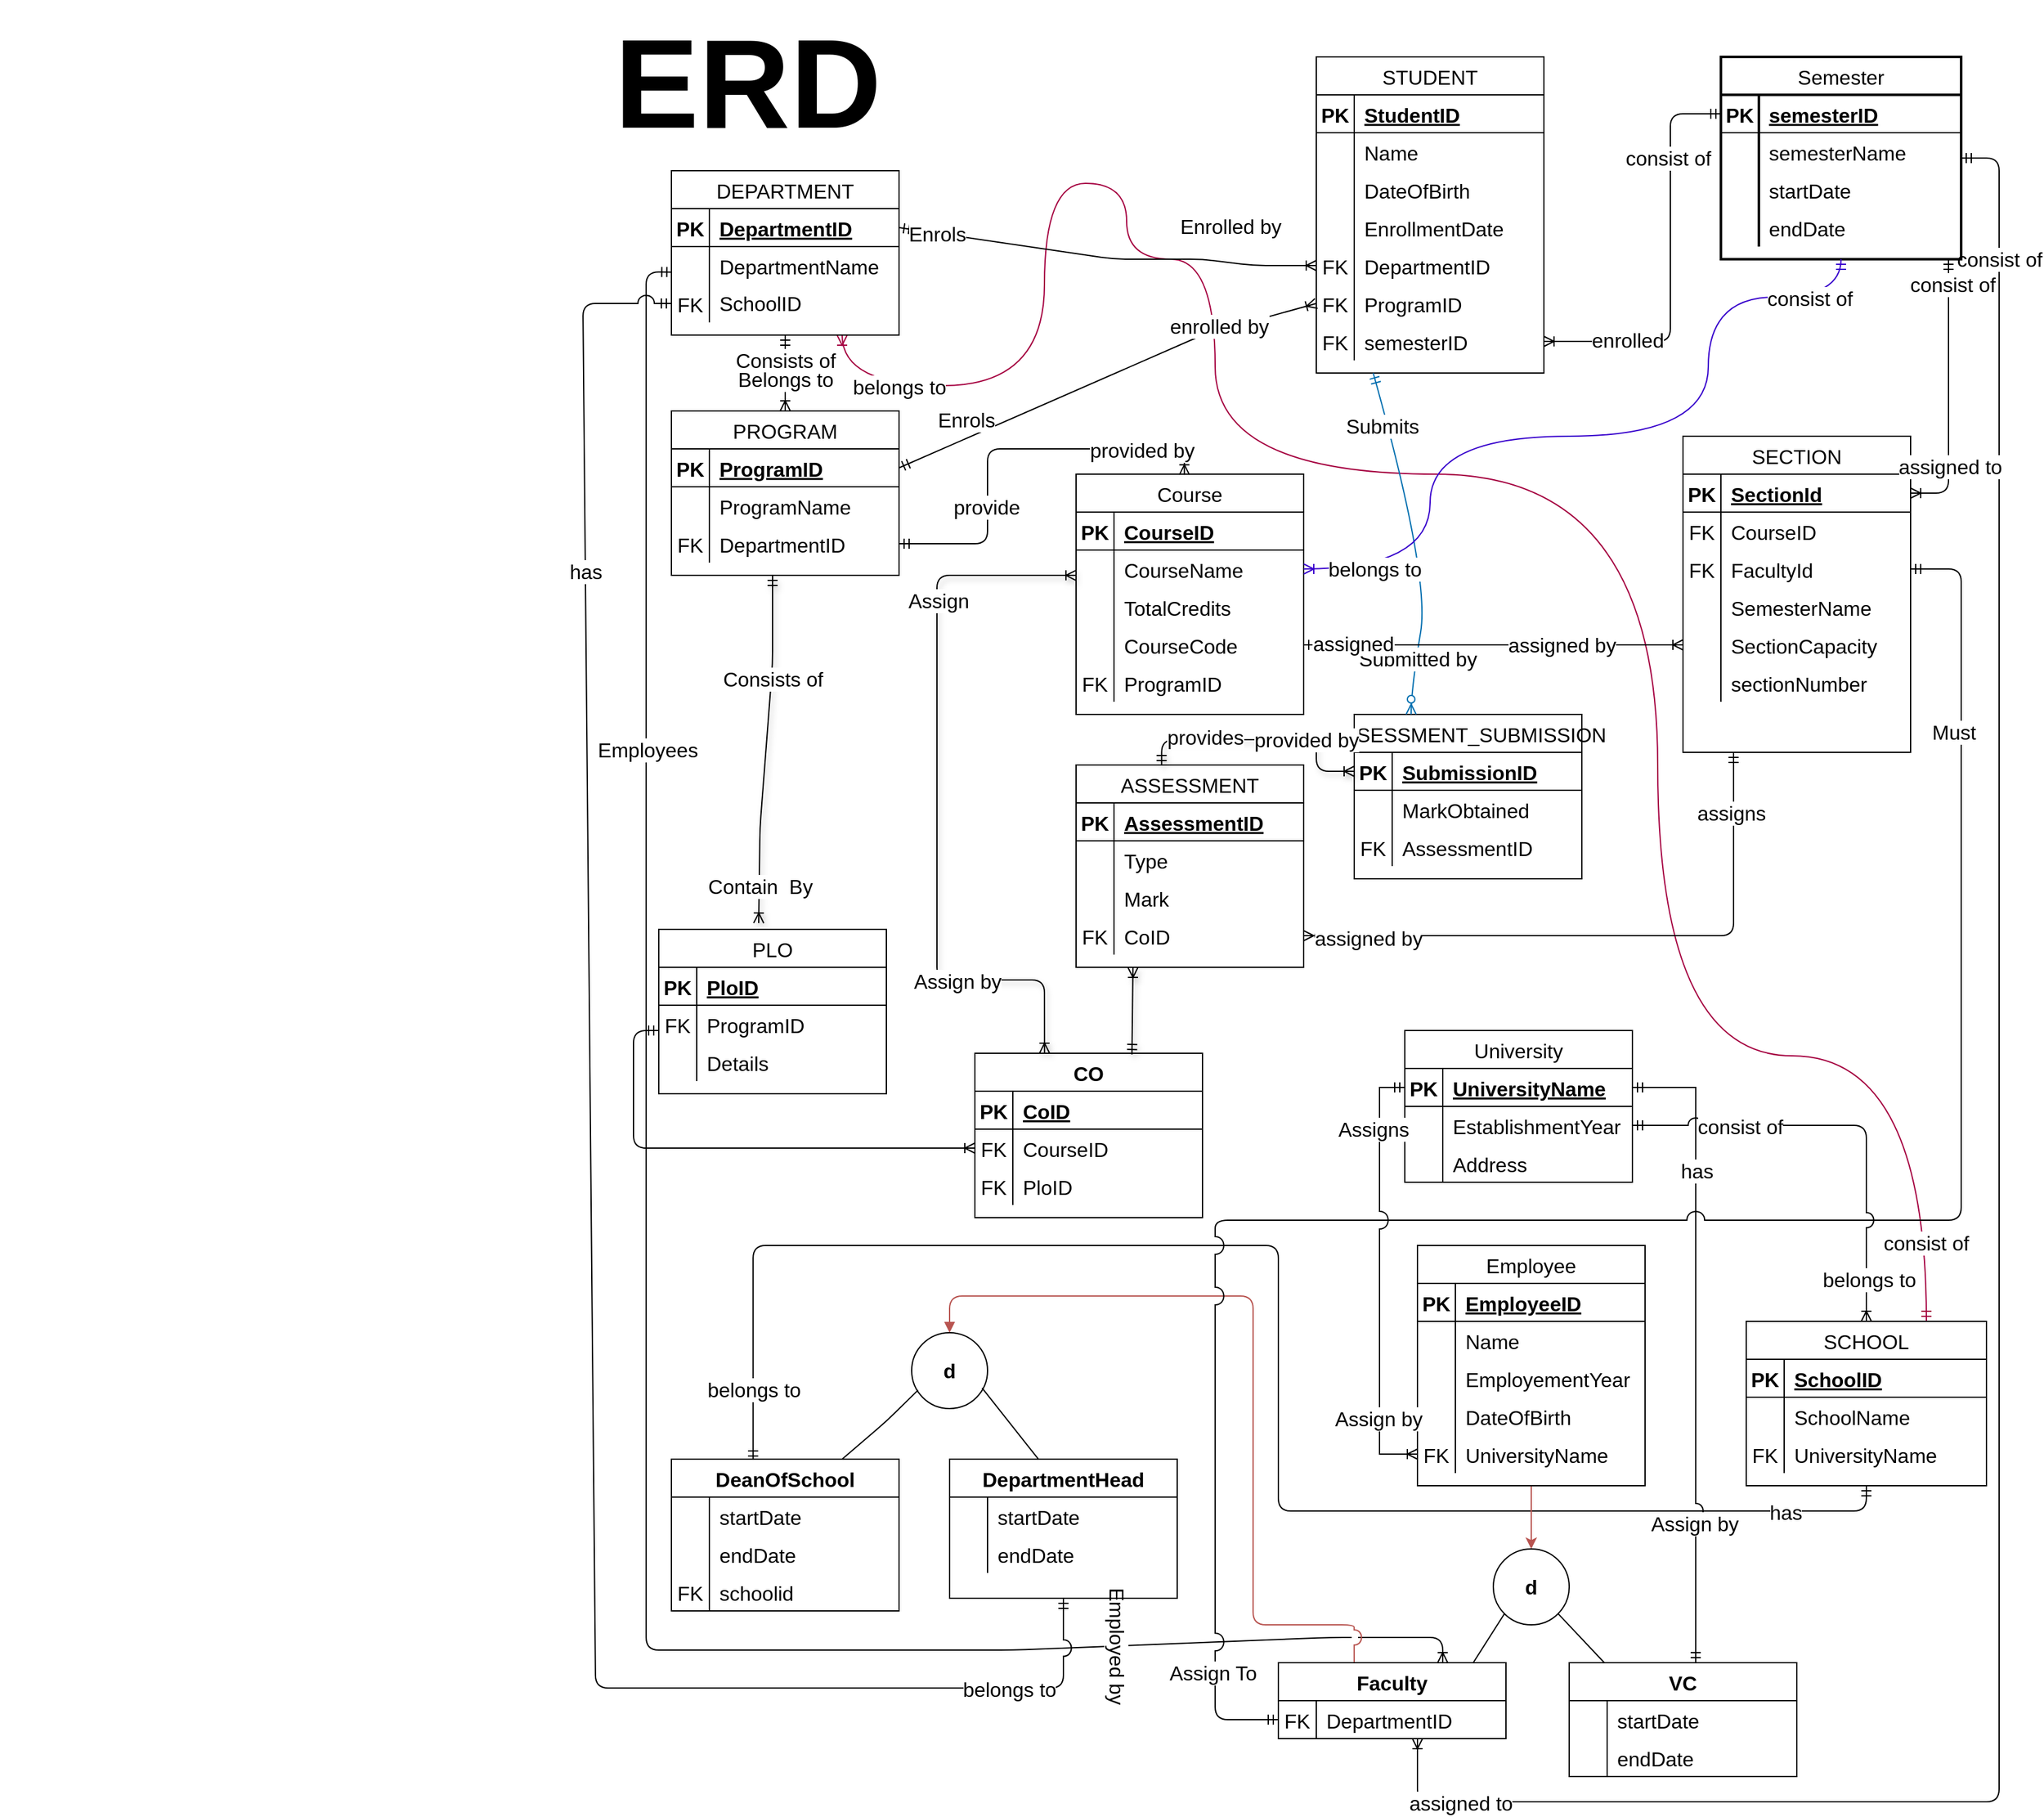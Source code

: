 <mxfile version="14.5.1" type="device"><diagram id="B-emgSqPFINGSt3jR1jZ" name="Page-1"><mxGraphModel dx="4757" dy="2417" grid="1" gridSize="10" guides="1" tooltips="1" connect="1" arrows="1" fold="1" page="1" pageScale="1" pageWidth="1654" pageHeight="2336" math="0" shadow="0"><root><mxCell id="0"/><mxCell id="1" parent="0"/><mxCell id="xmAxgtUdqBaUsjsVRnDZ-1" value="STUDENT" style="shape=table;startSize=30;container=1;collapsible=1;childLayout=tableLayout;fixedRows=1;rowLines=0;fontStyle=0;align=center;resizeLast=1;fontSize=16;" parent="1" vertex="1"><mxGeometry x="540" y="380" width="180" height="250" as="geometry"/></mxCell><mxCell id="xmAxgtUdqBaUsjsVRnDZ-2" value="" style="shape=partialRectangle;collapsible=0;dropTarget=0;pointerEvents=0;fillColor=none;top=0;left=0;bottom=1;right=0;points=[[0,0.5],[1,0.5]];portConstraint=eastwest;fontSize=16;" parent="xmAxgtUdqBaUsjsVRnDZ-1" vertex="1"><mxGeometry y="30" width="180" height="30" as="geometry"/></mxCell><mxCell id="xmAxgtUdqBaUsjsVRnDZ-3" value="PK" style="shape=partialRectangle;connectable=0;fillColor=none;top=0;left=0;bottom=0;right=0;fontStyle=1;overflow=hidden;fontSize=16;" parent="xmAxgtUdqBaUsjsVRnDZ-2" vertex="1"><mxGeometry width="30" height="30" as="geometry"/></mxCell><mxCell id="xmAxgtUdqBaUsjsVRnDZ-4" value="StudentID" style="shape=partialRectangle;connectable=0;fillColor=none;top=0;left=0;bottom=0;right=0;align=left;spacingLeft=6;fontStyle=5;overflow=hidden;fontSize=16;" parent="xmAxgtUdqBaUsjsVRnDZ-2" vertex="1"><mxGeometry x="30" width="150" height="30" as="geometry"/></mxCell><mxCell id="xmAxgtUdqBaUsjsVRnDZ-5" value="" style="shape=partialRectangle;collapsible=0;dropTarget=0;pointerEvents=0;fillColor=none;top=0;left=0;bottom=0;right=0;points=[[0,0.5],[1,0.5]];portConstraint=eastwest;fontSize=16;" parent="xmAxgtUdqBaUsjsVRnDZ-1" vertex="1"><mxGeometry y="60" width="180" height="30" as="geometry"/></mxCell><mxCell id="xmAxgtUdqBaUsjsVRnDZ-6" value="" style="shape=partialRectangle;connectable=0;fillColor=none;top=0;left=0;bottom=0;right=0;editable=1;overflow=hidden;fontSize=16;" parent="xmAxgtUdqBaUsjsVRnDZ-5" vertex="1"><mxGeometry width="30" height="30" as="geometry"/></mxCell><mxCell id="xmAxgtUdqBaUsjsVRnDZ-7" value="Name " style="shape=partialRectangle;connectable=0;fillColor=none;top=0;left=0;bottom=0;right=0;align=left;spacingLeft=6;overflow=hidden;fontSize=16;" parent="xmAxgtUdqBaUsjsVRnDZ-5" vertex="1"><mxGeometry x="30" width="150" height="30" as="geometry"/></mxCell><mxCell id="xmAxgtUdqBaUsjsVRnDZ-20" value="" style="shape=partialRectangle;collapsible=0;dropTarget=0;pointerEvents=0;fillColor=none;top=0;left=0;bottom=0;right=0;points=[[0,0.5],[1,0.5]];portConstraint=eastwest;fontSize=16;" parent="xmAxgtUdqBaUsjsVRnDZ-1" vertex="1"><mxGeometry y="90" width="180" height="30" as="geometry"/></mxCell><mxCell id="xmAxgtUdqBaUsjsVRnDZ-21" value="" style="shape=partialRectangle;connectable=0;fillColor=none;top=0;left=0;bottom=0;right=0;editable=1;overflow=hidden;fontSize=16;" parent="xmAxgtUdqBaUsjsVRnDZ-20" vertex="1"><mxGeometry width="30" height="30" as="geometry"/></mxCell><mxCell id="xmAxgtUdqBaUsjsVRnDZ-22" value="DateOfBirth" style="shape=partialRectangle;connectable=0;fillColor=none;top=0;left=0;bottom=0;right=0;align=left;spacingLeft=6;overflow=hidden;fontSize=16;" parent="xmAxgtUdqBaUsjsVRnDZ-20" vertex="1"><mxGeometry x="30" width="150" height="30" as="geometry"/></mxCell><mxCell id="xmAxgtUdqBaUsjsVRnDZ-23" value="" style="shape=partialRectangle;collapsible=0;dropTarget=0;pointerEvents=0;fillColor=none;top=0;left=0;bottom=0;right=0;points=[[0,0.5],[1,0.5]];portConstraint=eastwest;fontSize=16;" parent="xmAxgtUdqBaUsjsVRnDZ-1" vertex="1"><mxGeometry y="120" width="180" height="30" as="geometry"/></mxCell><mxCell id="xmAxgtUdqBaUsjsVRnDZ-24" value="" style="shape=partialRectangle;connectable=0;fillColor=none;top=0;left=0;bottom=0;right=0;editable=1;overflow=hidden;fontSize=16;" parent="xmAxgtUdqBaUsjsVRnDZ-23" vertex="1"><mxGeometry width="30" height="30" as="geometry"/></mxCell><mxCell id="xmAxgtUdqBaUsjsVRnDZ-25" value="EnrollmentDate" style="shape=partialRectangle;connectable=0;fillColor=none;top=0;left=0;bottom=0;right=0;align=left;spacingLeft=6;overflow=hidden;fontSize=16;" parent="xmAxgtUdqBaUsjsVRnDZ-23" vertex="1"><mxGeometry x="30" width="150" height="30" as="geometry"/></mxCell><mxCell id="xmAxgtUdqBaUsjsVRnDZ-26" value="" style="shape=partialRectangle;collapsible=0;dropTarget=0;pointerEvents=0;fillColor=none;top=0;left=0;bottom=0;right=0;points=[[0,0.5],[1,0.5]];portConstraint=eastwest;fontSize=16;" parent="xmAxgtUdqBaUsjsVRnDZ-1" vertex="1"><mxGeometry y="150" width="180" height="30" as="geometry"/></mxCell><mxCell id="xmAxgtUdqBaUsjsVRnDZ-27" value="FK" style="shape=partialRectangle;connectable=0;fillColor=none;top=0;left=0;bottom=0;right=0;fontStyle=0;overflow=hidden;fontSize=16;" parent="xmAxgtUdqBaUsjsVRnDZ-26" vertex="1"><mxGeometry width="30" height="30" as="geometry"/></mxCell><mxCell id="xmAxgtUdqBaUsjsVRnDZ-28" value="DepartmentID" style="shape=partialRectangle;connectable=0;fillColor=none;top=0;left=0;bottom=0;right=0;align=left;spacingLeft=6;fontStyle=0;overflow=hidden;fontSize=16;" parent="xmAxgtUdqBaUsjsVRnDZ-26" vertex="1"><mxGeometry x="30" width="150" height="30" as="geometry"/></mxCell><mxCell id="xmAxgtUdqBaUsjsVRnDZ-29" value="" style="shape=partialRectangle;collapsible=0;dropTarget=0;pointerEvents=0;fillColor=none;top=0;left=0;bottom=0;right=0;points=[[0,0.5],[1,0.5]];portConstraint=eastwest;fontSize=16;" parent="xmAxgtUdqBaUsjsVRnDZ-1" vertex="1"><mxGeometry y="180" width="180" height="30" as="geometry"/></mxCell><mxCell id="xmAxgtUdqBaUsjsVRnDZ-30" value="FK" style="shape=partialRectangle;connectable=0;fillColor=none;top=0;left=0;bottom=0;right=0;fontStyle=0;overflow=hidden;fontSize=16;" parent="xmAxgtUdqBaUsjsVRnDZ-29" vertex="1"><mxGeometry width="30" height="30" as="geometry"/></mxCell><mxCell id="xmAxgtUdqBaUsjsVRnDZ-31" value="ProgramID" style="shape=partialRectangle;connectable=0;fillColor=none;top=0;left=0;bottom=0;right=0;align=left;spacingLeft=6;fontStyle=0;overflow=hidden;fontSize=16;" parent="xmAxgtUdqBaUsjsVRnDZ-29" vertex="1"><mxGeometry x="30" width="150" height="30" as="geometry"/></mxCell><mxCell id="xmAxgtUdqBaUsjsVRnDZ-32" value="" style="shape=partialRectangle;collapsible=0;dropTarget=0;pointerEvents=0;fillColor=none;top=0;left=0;bottom=0;right=0;points=[[0,0.5],[1,0.5]];portConstraint=eastwest;fontSize=16;strokeWidth=2;" parent="xmAxgtUdqBaUsjsVRnDZ-1" vertex="1"><mxGeometry y="210" width="180" height="30" as="geometry"/></mxCell><mxCell id="xmAxgtUdqBaUsjsVRnDZ-33" value="FK" style="shape=partialRectangle;connectable=0;fillColor=none;top=0;left=0;bottom=0;right=0;editable=1;overflow=hidden;fontSize=16;" parent="xmAxgtUdqBaUsjsVRnDZ-32" vertex="1"><mxGeometry width="30" height="30" as="geometry"/></mxCell><mxCell id="xmAxgtUdqBaUsjsVRnDZ-34" value="semesterID" style="shape=partialRectangle;connectable=0;fillColor=none;top=0;left=0;bottom=0;right=0;align=left;spacingLeft=6;overflow=hidden;fontSize=16;" parent="xmAxgtUdqBaUsjsVRnDZ-32" vertex="1"><mxGeometry x="30" width="150" height="30" as="geometry"/></mxCell><mxCell id="kQov7T6u-IYpsmjCH5I9-42" style="edgeStyle=orthogonalEdgeStyle;jumpStyle=arc;jumpSize=12;orthogonalLoop=1;jettySize=auto;html=1;exitX=0.75;exitY=1;exitDx=0;exitDy=0;entryX=0.75;entryY=0;entryDx=0;entryDy=0;startArrow=ERoneToMany;startFill=0;endArrow=ERmandOne;endFill=0;curved=1;fillColor=#d80073;strokeColor=#A50040;fontSize=16;" parent="1" source="xmAxgtUdqBaUsjsVRnDZ-35" target="xmAxgtUdqBaUsjsVRnDZ-45" edge="1"><mxGeometry relative="1" as="geometry"><Array as="points"><mxPoint x="165" y="640"/><mxPoint x="325" y="640"/><mxPoint x="325" y="480"/><mxPoint x="390" y="480"/><mxPoint x="390" y="540"/><mxPoint x="460" y="540"/><mxPoint x="460" y="710"/><mxPoint x="810" y="710"/><mxPoint x="810" y="1170"/><mxPoint x="1023" y="1170"/></Array></mxGeometry></mxCell><mxCell id="kQov7T6u-IYpsmjCH5I9-43" value="belongs to" style="edgeLabel;html=1;align=center;verticalAlign=middle;resizable=0;points=[];fontSize=16;" parent="kQov7T6u-IYpsmjCH5I9-42" vertex="1" connectable="0"><mxGeometry x="-0.913" y="-1" relative="1" as="geometry"><mxPoint as="offset"/></mxGeometry></mxCell><mxCell id="kQov7T6u-IYpsmjCH5I9-44" value="consist of" style="edgeLabel;html=1;align=center;verticalAlign=middle;resizable=0;points=[];fontSize=16;" parent="kQov7T6u-IYpsmjCH5I9-42" vertex="1" connectable="0"><mxGeometry x="0.936" y="-1" relative="1" as="geometry"><mxPoint as="offset"/></mxGeometry></mxCell><mxCell id="xmAxgtUdqBaUsjsVRnDZ-35" value="DEPARTMENT" style="shape=table;startSize=30;container=1;collapsible=1;childLayout=tableLayout;fixedRows=1;rowLines=0;fontStyle=0;align=center;resizeLast=1;labelBorderColor=none;labelBackgroundColor=#FFFFFF;fontSize=16;" parent="1" vertex="1"><mxGeometry x="30" y="470" width="180" height="130" as="geometry"/></mxCell><mxCell id="xmAxgtUdqBaUsjsVRnDZ-36" value="" style="shape=partialRectangle;collapsible=0;dropTarget=0;pointerEvents=0;fillColor=none;top=0;left=0;bottom=1;right=0;points=[[0,0.5],[1,0.5]];portConstraint=eastwest;fontSize=16;" parent="xmAxgtUdqBaUsjsVRnDZ-35" vertex="1"><mxGeometry y="30" width="180" height="30" as="geometry"/></mxCell><mxCell id="xmAxgtUdqBaUsjsVRnDZ-37" value="PK" style="shape=partialRectangle;connectable=0;fillColor=none;top=0;left=0;bottom=0;right=0;fontStyle=1;overflow=hidden;fontSize=16;" parent="xmAxgtUdqBaUsjsVRnDZ-36" vertex="1"><mxGeometry width="30" height="30" as="geometry"/></mxCell><mxCell id="xmAxgtUdqBaUsjsVRnDZ-38" value="DepartmentID" style="shape=partialRectangle;connectable=0;fillColor=none;top=0;left=0;bottom=0;right=0;align=left;spacingLeft=6;fontStyle=5;overflow=hidden;fontSize=16;" parent="xmAxgtUdqBaUsjsVRnDZ-36" vertex="1"><mxGeometry x="30" width="150" height="30" as="geometry"/></mxCell><mxCell id="xmAxgtUdqBaUsjsVRnDZ-39" value="" style="shape=partialRectangle;collapsible=0;dropTarget=0;pointerEvents=0;fillColor=none;top=0;left=0;bottom=0;right=0;points=[[0,0.5],[1,0.5]];portConstraint=eastwest;fontSize=16;" parent="xmAxgtUdqBaUsjsVRnDZ-35" vertex="1"><mxGeometry y="60" width="180" height="30" as="geometry"/></mxCell><mxCell id="xmAxgtUdqBaUsjsVRnDZ-40" value="" style="shape=partialRectangle;connectable=0;fillColor=none;top=0;left=0;bottom=0;right=0;editable=1;overflow=hidden;fontSize=16;" parent="xmAxgtUdqBaUsjsVRnDZ-39" vertex="1"><mxGeometry width="30" height="30" as="geometry"/></mxCell><mxCell id="xmAxgtUdqBaUsjsVRnDZ-41" value="DepartmentName" style="shape=partialRectangle;connectable=0;fillColor=none;top=0;left=0;bottom=0;right=0;align=left;spacingLeft=6;overflow=hidden;fontSize=16;" parent="xmAxgtUdqBaUsjsVRnDZ-39" vertex="1"><mxGeometry x="30" width="150" height="30" as="geometry"/></mxCell><mxCell id="xmAxgtUdqBaUsjsVRnDZ-42" value="" style="shape=partialRectangle;collapsible=0;dropTarget=0;pointerEvents=0;fillColor=none;top=0;left=0;bottom=0;right=0;points=[[0,0.5],[1,0.5]];portConstraint=eastwest;fontSize=16;" parent="xmAxgtUdqBaUsjsVRnDZ-35" vertex="1"><mxGeometry y="90" width="180" height="30" as="geometry"/></mxCell><mxCell id="xmAxgtUdqBaUsjsVRnDZ-43" value="FK" style="shape=partialRectangle;connectable=0;fillColor=none;top=0;left=0;bottom=0;right=0;fontStyle=0;overflow=hidden;fontSize=16;" parent="xmAxgtUdqBaUsjsVRnDZ-42" vertex="1"><mxGeometry width="30" height="30" as="geometry"/></mxCell><mxCell id="xmAxgtUdqBaUsjsVRnDZ-44" value="&lt;span style=&quot;font-weight: normal; font-size: 16px;&quot;&gt;SchoolID&lt;/span&gt;" style="shape=partialRectangle;connectable=0;fillColor=none;top=0;left=0;bottom=0;right=0;align=left;spacingLeft=6;fontStyle=1;overflow=hidden;html=1;fontSize=16;" parent="xmAxgtUdqBaUsjsVRnDZ-42" vertex="1"><mxGeometry x="30" width="150" height="30" as="geometry"/></mxCell><mxCell id="kQov7T6u-IYpsmjCH5I9-39" style="edgeStyle=orthogonalEdgeStyle;rounded=1;jumpStyle=arc;jumpSize=12;orthogonalLoop=1;jettySize=auto;html=1;entryX=0.359;entryY=0.012;entryDx=0;entryDy=0;entryPerimeter=0;startArrow=ERmandOne;startFill=0;endArrow=ERmandOne;endFill=0;fontSize=16;" parent="1" source="xmAxgtUdqBaUsjsVRnDZ-45" target="xmAxgtUdqBaUsjsVRnDZ-281" edge="1"><mxGeometry relative="1" as="geometry"><Array as="points"><mxPoint x="975" y="1530"/><mxPoint x="510" y="1530"/><mxPoint x="510" y="1320"/><mxPoint x="95" y="1320"/></Array></mxGeometry></mxCell><mxCell id="kQov7T6u-IYpsmjCH5I9-40" value="belongs to" style="edgeLabel;html=1;align=center;verticalAlign=middle;resizable=0;points=[];fontSize=16;" parent="kQov7T6u-IYpsmjCH5I9-39" vertex="1" connectable="0"><mxGeometry x="0.911" relative="1" as="geometry"><mxPoint as="offset"/></mxGeometry></mxCell><mxCell id="kQov7T6u-IYpsmjCH5I9-41" value="has" style="edgeLabel;html=1;align=center;verticalAlign=middle;resizable=0;points=[];fontSize=16;" parent="kQov7T6u-IYpsmjCH5I9-39" vertex="1" connectable="0"><mxGeometry x="-0.869" y="1" relative="1" as="geometry"><mxPoint as="offset"/></mxGeometry></mxCell><mxCell id="xmAxgtUdqBaUsjsVRnDZ-45" value="SCHOOL" style="shape=table;startSize=30;container=1;collapsible=1;childLayout=tableLayout;fixedRows=1;rowLines=0;fontStyle=0;align=center;resizeLast=1;fontSize=16;" parent="1" vertex="1"><mxGeometry x="880" y="1380" width="190" height="130" as="geometry"/></mxCell><mxCell id="xmAxgtUdqBaUsjsVRnDZ-46" value="" style="shape=partialRectangle;collapsible=0;dropTarget=0;pointerEvents=0;fillColor=none;top=0;left=0;bottom=1;right=0;points=[[0,0.5],[1,0.5]];portConstraint=eastwest;fontSize=16;" parent="xmAxgtUdqBaUsjsVRnDZ-45" vertex="1"><mxGeometry y="30" width="190" height="30" as="geometry"/></mxCell><mxCell id="xmAxgtUdqBaUsjsVRnDZ-47" value="PK" style="shape=partialRectangle;connectable=0;fillColor=none;top=0;left=0;bottom=0;right=0;fontStyle=1;overflow=hidden;fontSize=16;" parent="xmAxgtUdqBaUsjsVRnDZ-46" vertex="1"><mxGeometry width="30" height="30" as="geometry"/></mxCell><mxCell id="xmAxgtUdqBaUsjsVRnDZ-48" value="SchoolID" style="shape=partialRectangle;connectable=0;fillColor=none;top=0;left=0;bottom=0;right=0;align=left;spacingLeft=6;fontStyle=5;overflow=hidden;fontSize=16;" parent="xmAxgtUdqBaUsjsVRnDZ-46" vertex="1"><mxGeometry x="30" width="160" height="30" as="geometry"/></mxCell><mxCell id="xmAxgtUdqBaUsjsVRnDZ-49" value="" style="shape=partialRectangle;collapsible=0;dropTarget=0;pointerEvents=0;fillColor=none;top=0;left=0;bottom=0;right=0;points=[[0,0.5],[1,0.5]];portConstraint=eastwest;fontSize=16;" parent="xmAxgtUdqBaUsjsVRnDZ-45" vertex="1"><mxGeometry y="60" width="190" height="30" as="geometry"/></mxCell><mxCell id="xmAxgtUdqBaUsjsVRnDZ-50" value="" style="shape=partialRectangle;connectable=0;fillColor=none;top=0;left=0;bottom=0;right=0;editable=1;overflow=hidden;fontSize=16;" parent="xmAxgtUdqBaUsjsVRnDZ-49" vertex="1"><mxGeometry width="30" height="30" as="geometry"/></mxCell><mxCell id="xmAxgtUdqBaUsjsVRnDZ-51" value="SchoolName" style="shape=partialRectangle;connectable=0;fillColor=none;top=0;left=0;bottom=0;right=0;align=left;spacingLeft=6;overflow=hidden;fontSize=16;" parent="xmAxgtUdqBaUsjsVRnDZ-49" vertex="1"><mxGeometry x="30" width="160" height="30" as="geometry"/></mxCell><mxCell id="xmAxgtUdqBaUsjsVRnDZ-52" value="" style="shape=partialRectangle;collapsible=0;dropTarget=0;pointerEvents=0;fillColor=none;top=0;left=0;bottom=0;right=0;points=[[0,0.5],[1,0.5]];portConstraint=eastwest;fontSize=16;" parent="xmAxgtUdqBaUsjsVRnDZ-45" vertex="1"><mxGeometry y="90" width="190" height="30" as="geometry"/></mxCell><mxCell id="xmAxgtUdqBaUsjsVRnDZ-53" value="FK" style="shape=partialRectangle;connectable=0;fillColor=none;top=0;left=0;bottom=0;right=0;editable=1;overflow=hidden;fontSize=16;" parent="xmAxgtUdqBaUsjsVRnDZ-52" vertex="1"><mxGeometry width="30" height="30" as="geometry"/></mxCell><mxCell id="xmAxgtUdqBaUsjsVRnDZ-54" value="UniversityName" style="shape=partialRectangle;connectable=0;fillColor=none;top=0;left=0;bottom=0;right=0;align=left;spacingLeft=6;overflow=hidden;fontSize=16;" parent="xmAxgtUdqBaUsjsVRnDZ-52" vertex="1"><mxGeometry x="30" width="160" height="30" as="geometry"/></mxCell><mxCell id="xmAxgtUdqBaUsjsVRnDZ-58" value="" style="endArrow=ERmandOne;html=1;endFill=0;startArrow=ERoneToMany;startFill=0;exitX=0;exitY=0.5;exitDx=0;exitDy=0;entryX=1;entryY=0.5;entryDx=0;entryDy=0;jumpStyle=arc;jumpSize=14;fontSize=16;" parent="1" source="xmAxgtUdqBaUsjsVRnDZ-26" target="xmAxgtUdqBaUsjsVRnDZ-36" edge="1"><mxGeometry width="50" height="50" relative="1" as="geometry"><mxPoint x="570" y="590" as="sourcePoint"/><mxPoint x="380" y="355" as="targetPoint"/><Array as="points"><mxPoint x="490" y="545"/><mxPoint x="450" y="540"/><mxPoint x="380" y="540"/></Array></mxGeometry></mxCell><mxCell id="xmAxgtUdqBaUsjsVRnDZ-59" value="Enrolled by" style="edgeLabel;html=1;align=center;verticalAlign=middle;resizable=0;points=[];fontSize=16;" parent="xmAxgtUdqBaUsjsVRnDZ-58" vertex="1" connectable="0"><mxGeometry x="-0.665" y="1" relative="1" as="geometry"><mxPoint x="-12.31" y="-31.19" as="offset"/></mxGeometry></mxCell><mxCell id="xmAxgtUdqBaUsjsVRnDZ-60" value="Enrols" style="edgeLabel;html=1;align=center;verticalAlign=middle;resizable=0;points=[];fontSize=16;" parent="xmAxgtUdqBaUsjsVRnDZ-58" vertex="1" connectable="0"><mxGeometry x="0.497" y="1" relative="1" as="geometry"><mxPoint x="-52.77" y="-8.18" as="offset"/></mxGeometry></mxCell><mxCell id="xmAxgtUdqBaUsjsVRnDZ-61" value="PROGRAM" style="shape=table;startSize=30;container=1;collapsible=1;childLayout=tableLayout;fixedRows=1;rowLines=0;fontStyle=0;align=center;resizeLast=1;fontSize=16;" parent="1" vertex="1"><mxGeometry x="30" y="660" width="180" height="130" as="geometry"/></mxCell><mxCell id="xmAxgtUdqBaUsjsVRnDZ-62" value="" style="shape=partialRectangle;collapsible=0;dropTarget=0;pointerEvents=0;fillColor=none;top=0;left=0;bottom=1;right=0;points=[[0,0.5],[1,0.5]];portConstraint=eastwest;fontSize=16;" parent="xmAxgtUdqBaUsjsVRnDZ-61" vertex="1"><mxGeometry y="30" width="180" height="30" as="geometry"/></mxCell><mxCell id="xmAxgtUdqBaUsjsVRnDZ-63" value="PK" style="shape=partialRectangle;connectable=0;fillColor=none;top=0;left=0;bottom=0;right=0;fontStyle=1;overflow=hidden;fontSize=16;" parent="xmAxgtUdqBaUsjsVRnDZ-62" vertex="1"><mxGeometry width="30" height="30" as="geometry"/></mxCell><mxCell id="xmAxgtUdqBaUsjsVRnDZ-64" value="ProgramID" style="shape=partialRectangle;connectable=0;fillColor=none;top=0;left=0;bottom=0;right=0;align=left;spacingLeft=6;fontStyle=5;overflow=hidden;fontSize=16;" parent="xmAxgtUdqBaUsjsVRnDZ-62" vertex="1"><mxGeometry x="30" width="150" height="30" as="geometry"/></mxCell><mxCell id="xmAxgtUdqBaUsjsVRnDZ-65" value="" style="shape=partialRectangle;collapsible=0;dropTarget=0;pointerEvents=0;fillColor=none;top=0;left=0;bottom=0;right=0;points=[[0,0.5],[1,0.5]];portConstraint=eastwest;fontSize=16;" parent="xmAxgtUdqBaUsjsVRnDZ-61" vertex="1"><mxGeometry y="60" width="180" height="30" as="geometry"/></mxCell><mxCell id="xmAxgtUdqBaUsjsVRnDZ-66" value="" style="shape=partialRectangle;connectable=0;fillColor=none;top=0;left=0;bottom=0;right=0;editable=1;overflow=hidden;fontSize=16;" parent="xmAxgtUdqBaUsjsVRnDZ-65" vertex="1"><mxGeometry width="30" height="30" as="geometry"/></mxCell><mxCell id="xmAxgtUdqBaUsjsVRnDZ-67" value="ProgramName" style="shape=partialRectangle;connectable=0;fillColor=none;top=0;left=0;bottom=0;right=0;align=left;spacingLeft=6;overflow=hidden;fontSize=16;" parent="xmAxgtUdqBaUsjsVRnDZ-65" vertex="1"><mxGeometry x="30" width="150" height="30" as="geometry"/></mxCell><mxCell id="xmAxgtUdqBaUsjsVRnDZ-68" value="" style="shape=partialRectangle;collapsible=0;dropTarget=0;pointerEvents=0;fillColor=none;top=0;left=0;bottom=0;right=0;points=[[0,0.5],[1,0.5]];portConstraint=eastwest;fontSize=16;" parent="xmAxgtUdqBaUsjsVRnDZ-61" vertex="1"><mxGeometry y="90" width="180" height="30" as="geometry"/></mxCell><mxCell id="xmAxgtUdqBaUsjsVRnDZ-69" value="FK" style="shape=partialRectangle;connectable=0;fillColor=none;top=0;left=0;bottom=0;right=0;fontStyle=0;overflow=hidden;fontSize=16;" parent="xmAxgtUdqBaUsjsVRnDZ-68" vertex="1"><mxGeometry width="30" height="30" as="geometry"/></mxCell><mxCell id="xmAxgtUdqBaUsjsVRnDZ-70" value="DepartmentID" style="shape=partialRectangle;connectable=0;fillColor=none;top=0;left=0;bottom=0;right=0;align=left;spacingLeft=6;fontStyle=0;overflow=hidden;fontSize=16;" parent="xmAxgtUdqBaUsjsVRnDZ-68" vertex="1"><mxGeometry x="30" width="150" height="30" as="geometry"/></mxCell><mxCell id="xmAxgtUdqBaUsjsVRnDZ-71" value="" style="endArrow=ERmandOne;html=1;entryX=1;entryY=0.5;entryDx=0;entryDy=0;endFill=0;startArrow=ERoneToMany;startFill=0;exitX=0;exitY=0.5;exitDx=0;exitDy=0;fontSize=16;" parent="1" source="xmAxgtUdqBaUsjsVRnDZ-29" target="xmAxgtUdqBaUsjsVRnDZ-62" edge="1"><mxGeometry width="50" height="50" relative="1" as="geometry"><mxPoint x="490" y="550" as="sourcePoint"/><mxPoint x="570" y="590" as="targetPoint"/><Array as="points"><mxPoint x="450" y="600"/></Array></mxGeometry></mxCell><mxCell id="xmAxgtUdqBaUsjsVRnDZ-72" value="Enrols" style="edgeLabel;html=1;align=center;verticalAlign=middle;resizable=0;points=[];fontSize=16;" parent="xmAxgtUdqBaUsjsVRnDZ-71" vertex="1" connectable="0"><mxGeometry x="0.668" relative="1" as="geometry"><mxPoint x="-1" y="-15" as="offset"/></mxGeometry></mxCell><mxCell id="kQov7T6u-IYpsmjCH5I9-14" value="enrolled by" style="edgeLabel;html=1;align=center;verticalAlign=middle;resizable=0;points=[];fontSize=16;" parent="xmAxgtUdqBaUsjsVRnDZ-71" vertex="1" connectable="0"><mxGeometry x="-0.621" relative="1" as="geometry"><mxPoint x="-12" as="offset"/></mxGeometry></mxCell><mxCell id="xmAxgtUdqBaUsjsVRnDZ-74" value="" style="endArrow=ERmandOne;html=1;endFill=0;startArrow=ERoneToMany;startFill=0;exitX=0.5;exitY=0;exitDx=0;exitDy=0;entryX=0.5;entryY=1;entryDx=0;entryDy=0;fontSize=16;" parent="1" source="xmAxgtUdqBaUsjsVRnDZ-61" target="xmAxgtUdqBaUsjsVRnDZ-35" edge="1"><mxGeometry width="50" height="50" relative="1" as="geometry"><mxPoint x="270" y="534" as="sourcePoint"/><mxPoint x="267" y="460" as="targetPoint"/><Array as="points"/></mxGeometry></mxCell><mxCell id="xmAxgtUdqBaUsjsVRnDZ-75" value="Consists of" style="edgeLabel;html=1;align=center;verticalAlign=middle;resizable=0;points=[];fontSize=16;" parent="xmAxgtUdqBaUsjsVRnDZ-74" vertex="1" connectable="0"><mxGeometry x="0.668" relative="1" as="geometry"><mxPoint y="10" as="offset"/></mxGeometry></mxCell><mxCell id="xmAxgtUdqBaUsjsVRnDZ-76" value="Belongs to" style="edgeLabel;html=1;align=center;verticalAlign=middle;resizable=0;points=[];fontSize=16;" parent="xmAxgtUdqBaUsjsVRnDZ-74" vertex="1" connectable="0"><mxGeometry x="-0.641" relative="1" as="geometry"><mxPoint y="-14" as="offset"/></mxGeometry></mxCell><mxCell id="xmAxgtUdqBaUsjsVRnDZ-77" value="Course" style="shape=table;startSize=30;container=1;collapsible=1;childLayout=tableLayout;fixedRows=1;rowLines=0;fontStyle=0;align=center;resizeLast=1;shadow=0;sketch=0;fontSize=16;" parent="1" vertex="1"><mxGeometry x="350" y="710" width="180" height="190" as="geometry"/></mxCell><mxCell id="xmAxgtUdqBaUsjsVRnDZ-78" value="" style="shape=partialRectangle;collapsible=0;dropTarget=0;pointerEvents=0;fillColor=none;top=0;left=0;bottom=1;right=0;points=[[0,0.5],[1,0.5]];portConstraint=eastwest;fontSize=16;" parent="xmAxgtUdqBaUsjsVRnDZ-77" vertex="1"><mxGeometry y="30" width="180" height="30" as="geometry"/></mxCell><mxCell id="xmAxgtUdqBaUsjsVRnDZ-79" value="PK" style="shape=partialRectangle;connectable=0;fillColor=none;top=0;left=0;bottom=0;right=0;fontStyle=1;overflow=hidden;fontSize=16;" parent="xmAxgtUdqBaUsjsVRnDZ-78" vertex="1"><mxGeometry width="30" height="30" as="geometry"/></mxCell><mxCell id="xmAxgtUdqBaUsjsVRnDZ-80" value="CourseID" style="shape=partialRectangle;connectable=0;fillColor=none;top=0;left=0;bottom=0;right=0;align=left;spacingLeft=6;fontStyle=5;overflow=hidden;fontSize=16;" parent="xmAxgtUdqBaUsjsVRnDZ-78" vertex="1"><mxGeometry x="30" width="150" height="30" as="geometry"/></mxCell><mxCell id="xmAxgtUdqBaUsjsVRnDZ-81" value="" style="shape=partialRectangle;collapsible=0;dropTarget=0;pointerEvents=0;fillColor=none;top=0;left=0;bottom=0;right=0;points=[[0,0.5],[1,0.5]];portConstraint=eastwest;fontSize=16;" parent="xmAxgtUdqBaUsjsVRnDZ-77" vertex="1"><mxGeometry y="60" width="180" height="30" as="geometry"/></mxCell><mxCell id="xmAxgtUdqBaUsjsVRnDZ-82" value="" style="shape=partialRectangle;connectable=0;fillColor=none;top=0;left=0;bottom=0;right=0;editable=1;overflow=hidden;fontSize=16;" parent="xmAxgtUdqBaUsjsVRnDZ-81" vertex="1"><mxGeometry width="30" height="30" as="geometry"/></mxCell><mxCell id="xmAxgtUdqBaUsjsVRnDZ-83" value="CourseName" style="shape=partialRectangle;connectable=0;fillColor=none;top=0;left=0;bottom=0;right=0;align=left;spacingLeft=6;overflow=hidden;fontSize=16;" parent="xmAxgtUdqBaUsjsVRnDZ-81" vertex="1"><mxGeometry x="30" width="150" height="30" as="geometry"/></mxCell><mxCell id="xmAxgtUdqBaUsjsVRnDZ-84" value="" style="shape=partialRectangle;collapsible=0;dropTarget=0;pointerEvents=0;fillColor=none;top=0;left=0;bottom=0;right=0;points=[[0,0.5],[1,0.5]];portConstraint=eastwest;fontSize=16;" parent="xmAxgtUdqBaUsjsVRnDZ-77" vertex="1"><mxGeometry y="90" width="180" height="30" as="geometry"/></mxCell><mxCell id="xmAxgtUdqBaUsjsVRnDZ-85" value="" style="shape=partialRectangle;connectable=0;fillColor=none;top=0;left=0;bottom=0;right=0;editable=1;overflow=hidden;fontSize=16;" parent="xmAxgtUdqBaUsjsVRnDZ-84" vertex="1"><mxGeometry width="30" height="30" as="geometry"/></mxCell><mxCell id="xmAxgtUdqBaUsjsVRnDZ-86" value="TotalCredits" style="shape=partialRectangle;connectable=0;fillColor=none;top=0;left=0;bottom=0;right=0;align=left;spacingLeft=6;overflow=hidden;fontSize=16;" parent="xmAxgtUdqBaUsjsVRnDZ-84" vertex="1"><mxGeometry x="30" width="150" height="30" as="geometry"/></mxCell><mxCell id="xmAxgtUdqBaUsjsVRnDZ-87" value="" style="shape=partialRectangle;collapsible=0;dropTarget=0;pointerEvents=0;fillColor=none;top=0;left=0;bottom=0;right=0;points=[[0,0.5],[1,0.5]];portConstraint=eastwest;fontSize=16;" parent="xmAxgtUdqBaUsjsVRnDZ-77" vertex="1"><mxGeometry y="120" width="180" height="30" as="geometry"/></mxCell><mxCell id="xmAxgtUdqBaUsjsVRnDZ-88" value="" style="shape=partialRectangle;connectable=0;fillColor=none;top=0;left=0;bottom=0;right=0;editable=1;overflow=hidden;fontSize=16;" parent="xmAxgtUdqBaUsjsVRnDZ-87" vertex="1"><mxGeometry width="30" height="30" as="geometry"/></mxCell><mxCell id="xmAxgtUdqBaUsjsVRnDZ-89" value="CourseCode" style="shape=partialRectangle;connectable=0;fillColor=none;top=0;left=0;bottom=0;right=0;align=left;spacingLeft=6;overflow=hidden;fontSize=16;" parent="xmAxgtUdqBaUsjsVRnDZ-87" vertex="1"><mxGeometry x="30" width="150" height="30" as="geometry"/></mxCell><mxCell id="xmAxgtUdqBaUsjsVRnDZ-90" value="" style="shape=partialRectangle;collapsible=0;dropTarget=0;pointerEvents=0;fillColor=none;top=0;left=0;bottom=0;right=0;points=[[0,0.5],[1,0.5]];portConstraint=eastwest;fontSize=16;" parent="xmAxgtUdqBaUsjsVRnDZ-77" vertex="1"><mxGeometry y="150" width="180" height="30" as="geometry"/></mxCell><mxCell id="xmAxgtUdqBaUsjsVRnDZ-91" value="FK" style="shape=partialRectangle;connectable=0;fillColor=none;top=0;left=0;bottom=0;right=0;editable=1;overflow=hidden;fontSize=16;" parent="xmAxgtUdqBaUsjsVRnDZ-90" vertex="1"><mxGeometry width="30" height="30" as="geometry"/></mxCell><mxCell id="xmAxgtUdqBaUsjsVRnDZ-92" value="ProgramID" style="shape=partialRectangle;connectable=0;fillColor=none;top=0;left=0;bottom=0;right=0;align=left;spacingLeft=6;overflow=hidden;fontStyle=0;fontSize=16;" parent="xmAxgtUdqBaUsjsVRnDZ-90" vertex="1"><mxGeometry x="30" width="150" height="30" as="geometry"/></mxCell><mxCell id="xmAxgtUdqBaUsjsVRnDZ-93" value="" style="endArrow=ERmandOne;html=1;endFill=0;startArrow=ERoneToMany;startFill=0;exitX=0.722;exitY=0;exitDx=0;exitDy=0;exitPerimeter=0;entryX=0.002;entryY=0.674;entryDx=0;entryDy=0;entryPerimeter=0;fontSize=16;" parent="1" source="xmAxgtUdqBaUsjsVRnDZ-254" target="xmAxgtUdqBaUsjsVRnDZ-39" edge="1"><mxGeometry width="50" height="50" relative="1" as="geometry"><mxPoint x="551" y="1720" as="sourcePoint"/><mxPoint x="10" y="520" as="targetPoint"/><Array as="points"><mxPoint x="640" y="1630"/><mxPoint x="551" y="1630"/><mxPoint x="300" y="1640"/><mxPoint x="10" y="1640"/><mxPoint x="10" y="738.34"/><mxPoint x="10" y="550"/></Array></mxGeometry></mxCell><mxCell id="xmAxgtUdqBaUsjsVRnDZ-94" value="Employees" style="edgeLabel;html=1;align=center;verticalAlign=middle;resizable=0;points=[];fontSize=16;" parent="xmAxgtUdqBaUsjsVRnDZ-93" vertex="1" connectable="0"><mxGeometry x="0.547" y="-1" relative="1" as="geometry"><mxPoint as="offset"/></mxGeometry></mxCell><mxCell id="xmAxgtUdqBaUsjsVRnDZ-95" value="&amp;nbsp;" style="edgeLabel;html=1;align=center;verticalAlign=middle;resizable=0;points=[];fontSize=16;" parent="xmAxgtUdqBaUsjsVRnDZ-93" vertex="1" connectable="0"><mxGeometry x="-0.898" relative="1" as="geometry"><mxPoint as="offset"/></mxGeometry></mxCell><mxCell id="xmAxgtUdqBaUsjsVRnDZ-96" value="Employed by" style="edgeLabel;html=1;align=center;verticalAlign=middle;resizable=0;points=[];fontSize=16;rotation=90;" parent="xmAxgtUdqBaUsjsVRnDZ-93" vertex="1" connectable="0"><mxGeometry x="-0.685" relative="1" as="geometry"><mxPoint as="offset"/></mxGeometry></mxCell><mxCell id="xmAxgtUdqBaUsjsVRnDZ-97" value="University" style="shape=table;startSize=30;container=1;collapsible=1;childLayout=tableLayout;fixedRows=1;rowLines=0;fontStyle=0;align=center;resizeLast=1;fontSize=16;" parent="1" vertex="1"><mxGeometry x="610" y="1150" width="180" height="120" as="geometry"/></mxCell><mxCell id="xmAxgtUdqBaUsjsVRnDZ-98" value="" style="shape=partialRectangle;collapsible=0;dropTarget=0;pointerEvents=0;fillColor=none;top=0;left=0;bottom=1;right=0;points=[[0,0.5],[1,0.5]];portConstraint=eastwest;fontSize=16;" parent="xmAxgtUdqBaUsjsVRnDZ-97" vertex="1"><mxGeometry y="30" width="180" height="30" as="geometry"/></mxCell><mxCell id="xmAxgtUdqBaUsjsVRnDZ-99" value="PK" style="shape=partialRectangle;connectable=0;fillColor=none;top=0;left=0;bottom=0;right=0;fontStyle=1;overflow=hidden;fontSize=16;" parent="xmAxgtUdqBaUsjsVRnDZ-98" vertex="1"><mxGeometry width="30" height="30" as="geometry"/></mxCell><mxCell id="xmAxgtUdqBaUsjsVRnDZ-100" value="UniversityName" style="shape=partialRectangle;connectable=0;fillColor=none;top=0;left=0;bottom=0;right=0;align=left;spacingLeft=6;fontStyle=5;overflow=hidden;fontSize=16;" parent="xmAxgtUdqBaUsjsVRnDZ-98" vertex="1"><mxGeometry x="30" width="150" height="30" as="geometry"/></mxCell><mxCell id="xmAxgtUdqBaUsjsVRnDZ-101" value="" style="shape=partialRectangle;collapsible=0;dropTarget=0;pointerEvents=0;fillColor=none;top=0;left=0;bottom=0;right=0;points=[[0,0.5],[1,0.5]];portConstraint=eastwest;fontSize=16;" parent="xmAxgtUdqBaUsjsVRnDZ-97" vertex="1"><mxGeometry y="60" width="180" height="30" as="geometry"/></mxCell><mxCell id="xmAxgtUdqBaUsjsVRnDZ-102" value="" style="shape=partialRectangle;connectable=0;fillColor=none;top=0;left=0;bottom=0;right=0;editable=1;overflow=hidden;fontSize=16;" parent="xmAxgtUdqBaUsjsVRnDZ-101" vertex="1"><mxGeometry width="30" height="30" as="geometry"/></mxCell><mxCell id="xmAxgtUdqBaUsjsVRnDZ-103" value="EstablishmentYear" style="shape=partialRectangle;connectable=0;fillColor=none;top=0;left=0;bottom=0;right=0;align=left;spacingLeft=6;overflow=hidden;fontSize=16;" parent="xmAxgtUdqBaUsjsVRnDZ-101" vertex="1"><mxGeometry x="30" width="150" height="30" as="geometry"/></mxCell><mxCell id="xmAxgtUdqBaUsjsVRnDZ-104" value="" style="shape=partialRectangle;collapsible=0;dropTarget=0;pointerEvents=0;fillColor=none;top=0;left=0;bottom=0;right=0;points=[[0,0.5],[1,0.5]];portConstraint=eastwest;fontSize=16;" parent="xmAxgtUdqBaUsjsVRnDZ-97" vertex="1"><mxGeometry y="90" width="180" height="30" as="geometry"/></mxCell><mxCell id="xmAxgtUdqBaUsjsVRnDZ-105" value="" style="shape=partialRectangle;connectable=0;fillColor=none;top=0;left=0;bottom=0;right=0;editable=1;overflow=hidden;fontSize=16;" parent="xmAxgtUdqBaUsjsVRnDZ-104" vertex="1"><mxGeometry width="30" height="30" as="geometry"/></mxCell><mxCell id="xmAxgtUdqBaUsjsVRnDZ-106" value="Address" style="shape=partialRectangle;connectable=0;fillColor=none;top=0;left=0;bottom=0;right=0;align=left;spacingLeft=6;overflow=hidden;fontSize=16;" parent="xmAxgtUdqBaUsjsVRnDZ-104" vertex="1"><mxGeometry x="30" width="150" height="30" as="geometry"/></mxCell><mxCell id="xmAxgtUdqBaUsjsVRnDZ-113" value="ASSESSMENT" style="shape=table;startSize=30;container=1;collapsible=1;childLayout=tableLayout;fixedRows=1;rowLines=0;fontStyle=0;align=center;resizeLast=1;fontSize=16;" parent="1" vertex="1"><mxGeometry x="350" y="940" width="180" height="160" as="geometry"/></mxCell><mxCell id="xmAxgtUdqBaUsjsVRnDZ-114" value="" style="shape=partialRectangle;collapsible=0;dropTarget=0;pointerEvents=0;fillColor=none;top=0;left=0;bottom=1;right=0;points=[[0,0.5],[1,0.5]];portConstraint=eastwest;fontSize=16;" parent="xmAxgtUdqBaUsjsVRnDZ-113" vertex="1"><mxGeometry y="30" width="180" height="30" as="geometry"/></mxCell><mxCell id="xmAxgtUdqBaUsjsVRnDZ-115" value="PK" style="shape=partialRectangle;connectable=0;fillColor=none;top=0;left=0;bottom=0;right=0;fontStyle=1;overflow=hidden;fontSize=16;" parent="xmAxgtUdqBaUsjsVRnDZ-114" vertex="1"><mxGeometry width="30" height="30" as="geometry"/></mxCell><mxCell id="xmAxgtUdqBaUsjsVRnDZ-116" value="AssessmentID" style="shape=partialRectangle;connectable=0;fillColor=none;top=0;left=0;bottom=0;right=0;align=left;spacingLeft=6;fontStyle=5;overflow=hidden;fontSize=16;" parent="xmAxgtUdqBaUsjsVRnDZ-114" vertex="1"><mxGeometry x="30" width="150" height="30" as="geometry"/></mxCell><mxCell id="xmAxgtUdqBaUsjsVRnDZ-117" value="" style="shape=partialRectangle;collapsible=0;dropTarget=0;pointerEvents=0;fillColor=none;top=0;left=0;bottom=0;right=0;points=[[0,0.5],[1,0.5]];portConstraint=eastwest;fontSize=16;" parent="xmAxgtUdqBaUsjsVRnDZ-113" vertex="1"><mxGeometry y="60" width="180" height="30" as="geometry"/></mxCell><mxCell id="xmAxgtUdqBaUsjsVRnDZ-118" value="" style="shape=partialRectangle;connectable=0;fillColor=none;top=0;left=0;bottom=0;right=0;editable=1;overflow=hidden;fontSize=16;" parent="xmAxgtUdqBaUsjsVRnDZ-117" vertex="1"><mxGeometry width="30" height="30" as="geometry"/></mxCell><mxCell id="xmAxgtUdqBaUsjsVRnDZ-119" value="Type" style="shape=partialRectangle;connectable=0;fillColor=none;top=0;left=0;bottom=0;right=0;align=left;spacingLeft=6;overflow=hidden;fontSize=16;" parent="xmAxgtUdqBaUsjsVRnDZ-117" vertex="1"><mxGeometry x="30" width="150" height="30" as="geometry"/></mxCell><mxCell id="xmAxgtUdqBaUsjsVRnDZ-120" value="" style="shape=partialRectangle;collapsible=0;dropTarget=0;pointerEvents=0;fillColor=none;top=0;left=0;bottom=0;right=0;points=[[0,0.5],[1,0.5]];portConstraint=eastwest;fontSize=16;" parent="xmAxgtUdqBaUsjsVRnDZ-113" vertex="1"><mxGeometry y="90" width="180" height="30" as="geometry"/></mxCell><mxCell id="xmAxgtUdqBaUsjsVRnDZ-121" value="" style="shape=partialRectangle;connectable=0;fillColor=none;top=0;left=0;bottom=0;right=0;editable=1;overflow=hidden;fontSize=16;" parent="xmAxgtUdqBaUsjsVRnDZ-120" vertex="1"><mxGeometry width="30" height="30" as="geometry"/></mxCell><mxCell id="xmAxgtUdqBaUsjsVRnDZ-122" value="Mark" style="shape=partialRectangle;connectable=0;fillColor=none;top=0;left=0;bottom=0;right=0;align=left;spacingLeft=6;overflow=hidden;fontSize=16;" parent="xmAxgtUdqBaUsjsVRnDZ-120" vertex="1"><mxGeometry x="30" width="150" height="30" as="geometry"/></mxCell><mxCell id="xmAxgtUdqBaUsjsVRnDZ-123" value="" style="shape=partialRectangle;collapsible=0;dropTarget=0;pointerEvents=0;fillColor=none;top=0;left=0;bottom=0;right=0;points=[[0,0.5],[1,0.5]];portConstraint=eastwest;fontSize=16;" parent="xmAxgtUdqBaUsjsVRnDZ-113" vertex="1"><mxGeometry y="120" width="180" height="30" as="geometry"/></mxCell><mxCell id="xmAxgtUdqBaUsjsVRnDZ-124" value="FK" style="shape=partialRectangle;connectable=0;fillColor=none;top=0;left=0;bottom=0;right=0;editable=1;overflow=hidden;fontSize=16;" parent="xmAxgtUdqBaUsjsVRnDZ-123" vertex="1"><mxGeometry width="30" height="30" as="geometry"/></mxCell><mxCell id="xmAxgtUdqBaUsjsVRnDZ-125" value="CoID" style="shape=partialRectangle;connectable=0;fillColor=none;top=0;left=0;bottom=0;right=0;align=left;spacingLeft=6;overflow=hidden;fontSize=16;" parent="xmAxgtUdqBaUsjsVRnDZ-123" vertex="1"><mxGeometry x="30" width="150" height="30" as="geometry"/></mxCell><mxCell id="xmAxgtUdqBaUsjsVRnDZ-126" value="ASSESSMENT_SUBMISSION" style="shape=table;startSize=30;container=1;collapsible=1;childLayout=tableLayout;fixedRows=1;rowLines=0;fontStyle=0;align=center;resizeLast=1;fontSize=16;" parent="1" vertex="1"><mxGeometry x="570" y="900" width="180" height="130" as="geometry"/></mxCell><mxCell id="xmAxgtUdqBaUsjsVRnDZ-127" value="" style="shape=partialRectangle;collapsible=0;dropTarget=0;pointerEvents=0;fillColor=none;top=0;left=0;bottom=1;right=0;points=[[0,0.5],[1,0.5]];portConstraint=eastwest;fontSize=16;" parent="xmAxgtUdqBaUsjsVRnDZ-126" vertex="1"><mxGeometry y="30" width="180" height="30" as="geometry"/></mxCell><mxCell id="xmAxgtUdqBaUsjsVRnDZ-128" value="PK" style="shape=partialRectangle;connectable=0;fillColor=none;top=0;left=0;bottom=0;right=0;fontStyle=1;overflow=hidden;fontSize=16;" parent="xmAxgtUdqBaUsjsVRnDZ-127" vertex="1"><mxGeometry width="30" height="30" as="geometry"/></mxCell><mxCell id="xmAxgtUdqBaUsjsVRnDZ-129" value="SubmissionID" style="shape=partialRectangle;connectable=0;fillColor=none;top=0;left=0;bottom=0;right=0;align=left;spacingLeft=6;fontStyle=5;overflow=hidden;fontSize=16;" parent="xmAxgtUdqBaUsjsVRnDZ-127" vertex="1"><mxGeometry x="30" width="150" height="30" as="geometry"/></mxCell><mxCell id="xmAxgtUdqBaUsjsVRnDZ-130" value="" style="shape=partialRectangle;collapsible=0;dropTarget=0;pointerEvents=0;fillColor=none;top=0;left=0;bottom=0;right=0;points=[[0,0.5],[1,0.5]];portConstraint=eastwest;fontSize=16;" parent="xmAxgtUdqBaUsjsVRnDZ-126" vertex="1"><mxGeometry y="60" width="180" height="30" as="geometry"/></mxCell><mxCell id="xmAxgtUdqBaUsjsVRnDZ-131" value="" style="shape=partialRectangle;connectable=0;fillColor=none;top=0;left=0;bottom=0;right=0;editable=1;overflow=hidden;fontSize=16;" parent="xmAxgtUdqBaUsjsVRnDZ-130" vertex="1"><mxGeometry width="30" height="30" as="geometry"/></mxCell><mxCell id="xmAxgtUdqBaUsjsVRnDZ-132" value="MarkObtained" style="shape=partialRectangle;connectable=0;fillColor=none;top=0;left=0;bottom=0;right=0;align=left;spacingLeft=6;overflow=hidden;fontSize=16;" parent="xmAxgtUdqBaUsjsVRnDZ-130" vertex="1"><mxGeometry x="30" width="150" height="30" as="geometry"/></mxCell><mxCell id="xmAxgtUdqBaUsjsVRnDZ-133" value="" style="shape=partialRectangle;collapsible=0;dropTarget=0;pointerEvents=0;fillColor=none;top=0;left=0;bottom=0;right=0;points=[[0,0.5],[1,0.5]];portConstraint=eastwest;fontSize=16;" parent="xmAxgtUdqBaUsjsVRnDZ-126" vertex="1"><mxGeometry y="90" width="180" height="30" as="geometry"/></mxCell><mxCell id="xmAxgtUdqBaUsjsVRnDZ-134" value="FK" style="shape=partialRectangle;connectable=0;fillColor=none;top=0;left=0;bottom=0;right=0;editable=1;overflow=hidden;fontSize=16;" parent="xmAxgtUdqBaUsjsVRnDZ-133" vertex="1"><mxGeometry width="30" height="30" as="geometry"/></mxCell><mxCell id="xmAxgtUdqBaUsjsVRnDZ-135" value="AssessmentID" style="shape=partialRectangle;connectable=0;fillColor=none;top=0;left=0;bottom=0;right=0;align=left;spacingLeft=6;overflow=hidden;fontSize=16;" parent="xmAxgtUdqBaUsjsVRnDZ-133" vertex="1"><mxGeometry x="30" width="150" height="30" as="geometry"/></mxCell><mxCell id="xmAxgtUdqBaUsjsVRnDZ-136" value="" style="endArrow=ERzeroToMany;html=1;shadow=0;startArrow=ERmandOne;startFill=0;exitX=0.25;exitY=1;exitDx=0;exitDy=0;endFill=1;entryX=0.25;entryY=0;entryDx=0;entryDy=0;movable=1;bendable=1;comic=0;jumpStyle=arc;jumpSize=13;curved=1;fillColor=#1ba1e2;strokeColor=#006EAF;fontSize=16;" parent="1" source="xmAxgtUdqBaUsjsVRnDZ-1" target="xmAxgtUdqBaUsjsVRnDZ-126" edge="1"><mxGeometry width="50" height="50" relative="1" as="geometry"><mxPoint x="640" y="730" as="sourcePoint"/><mxPoint x="695" y="970" as="targetPoint"/><Array as="points"><mxPoint x="630" y="790"/><mxPoint x="615" y="880"/></Array></mxGeometry></mxCell><mxCell id="xmAxgtUdqBaUsjsVRnDZ-137" value="Submits" style="edgeLabel;html=1;align=center;verticalAlign=middle;resizable=0;points=[];fontSize=16;" parent="xmAxgtUdqBaUsjsVRnDZ-136" vertex="1" connectable="0"><mxGeometry x="-0.816" relative="1" as="geometry"><mxPoint y="17" as="offset"/></mxGeometry></mxCell><mxCell id="xmAxgtUdqBaUsjsVRnDZ-138" value="Submitted by" style="edgeLabel;html=1;align=center;verticalAlign=middle;resizable=0;points=[];fontSize=16;" parent="xmAxgtUdqBaUsjsVRnDZ-136" vertex="1" connectable="0"><mxGeometry x="0.68" y="1" relative="1" as="geometry"><mxPoint as="offset"/></mxGeometry></mxCell><mxCell id="xmAxgtUdqBaUsjsVRnDZ-139" value="" style="endArrow=ERmandOne;html=1;shadow=1;startArrow=ERoneToMany;startFill=0;endFill=0;jumpStyle=arc;jumpSize=13;exitX=0.439;exitY=-0.038;exitDx=0;exitDy=0;exitPerimeter=0;fontSize=16;" parent="1" source="xmAxgtUdqBaUsjsVRnDZ-142" edge="1"><mxGeometry width="50" height="50" relative="1" as="geometry"><mxPoint x="30" y="1115" as="sourcePoint"/><mxPoint x="110" y="790" as="targetPoint"/><Array as="points"><mxPoint x="100" y="990"/><mxPoint x="110" y="860"/></Array></mxGeometry></mxCell><mxCell id="xmAxgtUdqBaUsjsVRnDZ-140" value="Contain&amp;nbsp; By" style="edgeLabel;html=1;align=center;verticalAlign=middle;resizable=0;points=[];fontSize=16;" parent="xmAxgtUdqBaUsjsVRnDZ-139" vertex="1" connectable="0"><mxGeometry x="-0.79" relative="1" as="geometry"><mxPoint as="offset"/></mxGeometry></mxCell><mxCell id="xmAxgtUdqBaUsjsVRnDZ-141" value="Consists of" style="edgeLabel;html=1;align=center;verticalAlign=middle;resizable=0;points=[];fontSize=16;" parent="xmAxgtUdqBaUsjsVRnDZ-139" vertex="1" connectable="0"><mxGeometry x="0.405" y="-1" relative="1" as="geometry"><mxPoint as="offset"/></mxGeometry></mxCell><mxCell id="xmAxgtUdqBaUsjsVRnDZ-142" value="PLO" style="shape=table;startSize=30;container=1;collapsible=1;childLayout=tableLayout;fixedRows=1;rowLines=0;fontStyle=0;align=center;resizeLast=1;fontSize=16;" parent="1" vertex="1"><mxGeometry x="20" y="1070" width="180" height="130" as="geometry"/></mxCell><mxCell id="xmAxgtUdqBaUsjsVRnDZ-143" value="" style="shape=partialRectangle;collapsible=0;dropTarget=0;pointerEvents=0;fillColor=none;top=0;left=0;bottom=1;right=0;points=[[0,0.5],[1,0.5]];portConstraint=eastwest;fontSize=16;" parent="xmAxgtUdqBaUsjsVRnDZ-142" vertex="1"><mxGeometry y="30" width="180" height="30" as="geometry"/></mxCell><mxCell id="xmAxgtUdqBaUsjsVRnDZ-144" value="PK" style="shape=partialRectangle;connectable=0;fillColor=none;top=0;left=0;bottom=0;right=0;fontStyle=1;overflow=hidden;fontSize=16;" parent="xmAxgtUdqBaUsjsVRnDZ-143" vertex="1"><mxGeometry width="30" height="30" as="geometry"/></mxCell><mxCell id="xmAxgtUdqBaUsjsVRnDZ-145" value="PloID" style="shape=partialRectangle;connectable=0;fillColor=none;top=0;left=0;bottom=0;right=0;align=left;spacingLeft=6;fontStyle=5;overflow=hidden;fontSize=16;" parent="xmAxgtUdqBaUsjsVRnDZ-143" vertex="1"><mxGeometry x="30" width="150" height="30" as="geometry"/></mxCell><mxCell id="xmAxgtUdqBaUsjsVRnDZ-146" value="" style="shape=partialRectangle;collapsible=0;dropTarget=0;pointerEvents=0;fillColor=none;top=0;left=0;bottom=0;right=0;points=[[0,0.5],[1,0.5]];portConstraint=eastwest;fontSize=16;" parent="xmAxgtUdqBaUsjsVRnDZ-142" vertex="1"><mxGeometry y="60" width="180" height="30" as="geometry"/></mxCell><mxCell id="xmAxgtUdqBaUsjsVRnDZ-147" value="FK" style="shape=partialRectangle;connectable=0;fillColor=none;top=0;left=0;bottom=0;right=0;editable=1;overflow=hidden;fontSize=16;" parent="xmAxgtUdqBaUsjsVRnDZ-146" vertex="1"><mxGeometry width="30" height="30" as="geometry"/></mxCell><mxCell id="xmAxgtUdqBaUsjsVRnDZ-148" value="ProgramID" style="shape=partialRectangle;connectable=0;fillColor=none;top=0;left=0;bottom=0;right=0;align=left;spacingLeft=6;overflow=hidden;fontSize=16;" parent="xmAxgtUdqBaUsjsVRnDZ-146" vertex="1"><mxGeometry x="30" width="150" height="30" as="geometry"/></mxCell><mxCell id="xmAxgtUdqBaUsjsVRnDZ-149" value="" style="shape=partialRectangle;collapsible=0;dropTarget=0;pointerEvents=0;fillColor=none;top=0;left=0;bottom=0;right=0;points=[[0,0.5],[1,0.5]];portConstraint=eastwest;fontSize=16;" parent="xmAxgtUdqBaUsjsVRnDZ-142" vertex="1"><mxGeometry y="90" width="180" height="30" as="geometry"/></mxCell><mxCell id="xmAxgtUdqBaUsjsVRnDZ-150" value="" style="shape=partialRectangle;connectable=0;fillColor=none;top=0;left=0;bottom=0;right=0;editable=1;overflow=hidden;fontSize=16;" parent="xmAxgtUdqBaUsjsVRnDZ-149" vertex="1"><mxGeometry width="30" height="30" as="geometry"/></mxCell><mxCell id="xmAxgtUdqBaUsjsVRnDZ-151" value="Details" style="shape=partialRectangle;connectable=0;fillColor=none;top=0;left=0;bottom=0;right=0;align=left;spacingLeft=6;overflow=hidden;fontSize=16;" parent="xmAxgtUdqBaUsjsVRnDZ-149" vertex="1"><mxGeometry x="30" width="150" height="30" as="geometry"/></mxCell><mxCell id="xmAxgtUdqBaUsjsVRnDZ-152" value="CO" style="shape=table;startSize=30;container=1;collapsible=1;childLayout=tableLayout;fixedRows=1;rowLines=0;fontStyle=1;align=center;resizeLast=1;fontSize=16;" parent="1" vertex="1"><mxGeometry x="270" y="1168" width="180" height="130" as="geometry"/></mxCell><mxCell id="xmAxgtUdqBaUsjsVRnDZ-153" value="" style="shape=partialRectangle;collapsible=0;dropTarget=0;pointerEvents=0;fillColor=none;top=0;left=0;bottom=1;right=0;points=[[0,0.5],[1,0.5]];portConstraint=eastwest;fontSize=16;" parent="xmAxgtUdqBaUsjsVRnDZ-152" vertex="1"><mxGeometry y="30" width="180" height="30" as="geometry"/></mxCell><mxCell id="xmAxgtUdqBaUsjsVRnDZ-154" value="PK" style="shape=partialRectangle;connectable=0;fillColor=none;top=0;left=0;bottom=0;right=0;fontStyle=1;overflow=hidden;fontSize=16;" parent="xmAxgtUdqBaUsjsVRnDZ-153" vertex="1"><mxGeometry width="30" height="30" as="geometry"/></mxCell><mxCell id="xmAxgtUdqBaUsjsVRnDZ-155" value="CoID" style="shape=partialRectangle;connectable=0;fillColor=none;top=0;left=0;bottom=0;right=0;align=left;spacingLeft=6;fontStyle=5;overflow=hidden;fontSize=16;" parent="xmAxgtUdqBaUsjsVRnDZ-153" vertex="1"><mxGeometry x="30" width="150" height="30" as="geometry"/></mxCell><mxCell id="xmAxgtUdqBaUsjsVRnDZ-156" value="" style="shape=partialRectangle;collapsible=0;dropTarget=0;pointerEvents=0;fillColor=none;top=0;left=0;bottom=0;right=0;points=[[0,0.5],[1,0.5]];portConstraint=eastwest;fontSize=16;" parent="xmAxgtUdqBaUsjsVRnDZ-152" vertex="1"><mxGeometry y="60" width="180" height="30" as="geometry"/></mxCell><mxCell id="xmAxgtUdqBaUsjsVRnDZ-157" value="FK" style="shape=partialRectangle;connectable=0;fillColor=none;top=0;left=0;bottom=0;right=0;editable=1;overflow=hidden;fontSize=16;" parent="xmAxgtUdqBaUsjsVRnDZ-156" vertex="1"><mxGeometry width="30" height="30" as="geometry"/></mxCell><mxCell id="xmAxgtUdqBaUsjsVRnDZ-158" value="CourseID" style="shape=partialRectangle;connectable=0;fillColor=none;top=0;left=0;bottom=0;right=0;align=left;spacingLeft=6;overflow=hidden;fontSize=16;" parent="xmAxgtUdqBaUsjsVRnDZ-156" vertex="1"><mxGeometry x="30" width="150" height="30" as="geometry"/></mxCell><mxCell id="xmAxgtUdqBaUsjsVRnDZ-159" value="" style="shape=partialRectangle;collapsible=0;dropTarget=0;pointerEvents=0;fillColor=none;top=0;left=0;bottom=0;right=0;points=[[0,0.5],[1,0.5]];portConstraint=eastwest;fontSize=16;" parent="xmAxgtUdqBaUsjsVRnDZ-152" vertex="1"><mxGeometry y="90" width="180" height="30" as="geometry"/></mxCell><mxCell id="xmAxgtUdqBaUsjsVRnDZ-160" value="FK" style="shape=partialRectangle;connectable=0;fillColor=none;top=0;left=0;bottom=0;right=0;editable=1;overflow=hidden;fontSize=16;" parent="xmAxgtUdqBaUsjsVRnDZ-159" vertex="1"><mxGeometry width="30" height="30" as="geometry"/></mxCell><mxCell id="xmAxgtUdqBaUsjsVRnDZ-161" value="PloID" style="shape=partialRectangle;connectable=0;fillColor=none;top=0;left=0;bottom=0;right=0;align=left;spacingLeft=6;overflow=hidden;fontSize=16;" parent="xmAxgtUdqBaUsjsVRnDZ-159" vertex="1"><mxGeometry x="30" width="150" height="30" as="geometry"/></mxCell><mxCell id="xmAxgtUdqBaUsjsVRnDZ-162" value="" style="endArrow=ERoneToMany;html=1;shadow=1;entryX=0.25;entryY=1;entryDx=0;entryDy=0;jumpStyle=arc;jumpSize=13;startArrow=ERmandOne;startFill=0;endFill=0;exitX=0.69;exitY=0.008;exitDx=0;exitDy=0;exitPerimeter=0;fontSize=16;" parent="1" source="xmAxgtUdqBaUsjsVRnDZ-152" target="xmAxgtUdqBaUsjsVRnDZ-113" edge="1"><mxGeometry width="50" height="50" relative="1" as="geometry"><mxPoint x="395" y="1360" as="sourcePoint"/><mxPoint x="300" y="1230" as="targetPoint"/><Array as="points"><mxPoint x="395" y="1140"/></Array></mxGeometry></mxCell><mxCell id="xmAxgtUdqBaUsjsVRnDZ-163" value="" style="endArrow=ERoneToMany;html=1;shadow=1;entryX=0;entryY=0.667;entryDx=0;entryDy=0;exitX=0.306;exitY=0;exitDx=0;exitDy=0;endFill=0;startArrow=ERoneToMany;startFill=0;jumpStyle=arc;jumpSize=13;entryPerimeter=0;exitPerimeter=0;fontSize=16;" parent="1" source="xmAxgtUdqBaUsjsVRnDZ-152" target="xmAxgtUdqBaUsjsVRnDZ-81" edge="1"><mxGeometry width="50" height="50" relative="1" as="geometry"><mxPoint x="210" y="1345" as="sourcePoint"/><mxPoint x="350" y="915" as="targetPoint"/><Array as="points"><mxPoint x="325" y="1110"/><mxPoint x="240" y="1110"/><mxPoint x="240" y="1010"/><mxPoint x="240" y="980"/><mxPoint x="240" y="790"/></Array></mxGeometry></mxCell><mxCell id="xmAxgtUdqBaUsjsVRnDZ-317" value="Assign" style="edgeLabel;html=1;align=center;verticalAlign=middle;resizable=0;points=[];fontSize=16;" parent="xmAxgtUdqBaUsjsVRnDZ-163" vertex="1" connectable="0"><mxGeometry x="0.548" y="-1" relative="1" as="geometry"><mxPoint as="offset"/></mxGeometry></mxCell><mxCell id="xmAxgtUdqBaUsjsVRnDZ-318" value="Assign by" style="edgeLabel;html=1;align=center;verticalAlign=middle;resizable=0;points=[];fontSize=16;" parent="xmAxgtUdqBaUsjsVRnDZ-163" vertex="1" connectable="0"><mxGeometry x="-0.557" y="1" relative="1" as="geometry"><mxPoint as="offset"/></mxGeometry></mxCell><mxCell id="xmAxgtUdqBaUsjsVRnDZ-164" style="edgeStyle=orthogonalEdgeStyle;rounded=1;orthogonalLoop=1;jettySize=auto;html=1;entryX=0;entryY=0.5;entryDx=0;entryDy=0;shadow=0;startArrow=ERmandOne;startFill=0;endArrow=ERoneToMany;endFill=0;fontSize=16;" parent="1" target="xmAxgtUdqBaUsjsVRnDZ-156" edge="1"><mxGeometry relative="1" as="geometry"><mxPoint x="20" y="1150" as="sourcePoint"/><Array as="points"><mxPoint y="1150"/><mxPoint y="1243"/></Array></mxGeometry></mxCell><mxCell id="xmAxgtUdqBaUsjsVRnDZ-165" style="edgeStyle=orthogonalEdgeStyle;rounded=1;jumpStyle=arc;jumpSize=13;orthogonalLoop=1;jettySize=auto;html=1;exitX=0;exitY=0.5;exitDx=0;exitDy=0;entryX=0.376;entryY=0.003;entryDx=0;entryDy=0;shadow=1;startArrow=ERoneToMany;startFill=0;endArrow=ERmandOne;endFill=0;entryPerimeter=0;fontSize=16;" parent="1" source="xmAxgtUdqBaUsjsVRnDZ-127" target="xmAxgtUdqBaUsjsVRnDZ-113" edge="1"><mxGeometry relative="1" as="geometry"><Array as="points"><mxPoint x="540" y="945"/><mxPoint x="540" y="920"/><mxPoint x="418" y="920"/></Array></mxGeometry></mxCell><mxCell id="kQov7T6u-IYpsmjCH5I9-26" value="provides" style="edgeLabel;html=1;align=center;verticalAlign=middle;resizable=0;points=[];fontSize=16;" parent="xmAxgtUdqBaUsjsVRnDZ-165" vertex="1" connectable="0"><mxGeometry x="0.575" y="-2" relative="1" as="geometry"><mxPoint x="13.1" as="offset"/></mxGeometry></mxCell><mxCell id="kQov7T6u-IYpsmjCH5I9-27" value="provided by" style="edgeLabel;html=1;align=center;verticalAlign=middle;resizable=0;points=[];fontSize=16;" parent="xmAxgtUdqBaUsjsVRnDZ-165" vertex="1" connectable="0"><mxGeometry x="-0.358" relative="1" as="geometry"><mxPoint as="offset"/></mxGeometry></mxCell><mxCell id="xmAxgtUdqBaUsjsVRnDZ-167" style="edgeStyle=orthogonalEdgeStyle;rounded=1;jumpStyle=arc;jumpSize=13;orthogonalLoop=1;jettySize=auto;html=1;entryX=1;entryY=0.5;entryDx=0;entryDy=0;startArrow=ERmandOne;startFill=0;endArrow=ERzeroToMany;endFill=1;fontSize=16;" parent="1" target="xmAxgtUdqBaUsjsVRnDZ-123" edge="1"><mxGeometry relative="1" as="geometry"><mxPoint x="870" y="930" as="sourcePoint"/><Array as="points"><mxPoint x="870" y="1075"/></Array></mxGeometry></mxCell><mxCell id="xmAxgtUdqBaUsjsVRnDZ-168" value="assigned by" style="edgeLabel;html=1;align=center;verticalAlign=middle;resizable=0;points=[];fontSize=16;" parent="xmAxgtUdqBaUsjsVRnDZ-167" vertex="1" connectable="0"><mxGeometry x="0.791" y="2" relative="1" as="geometry"><mxPoint as="offset"/></mxGeometry></mxCell><mxCell id="xmAxgtUdqBaUsjsVRnDZ-169" value="assigns" style="edgeLabel;html=1;align=center;verticalAlign=middle;resizable=0;points=[];fontSize=16;" parent="xmAxgtUdqBaUsjsVRnDZ-167" vertex="1" connectable="0"><mxGeometry x="-0.803" y="-2" relative="1" as="geometry"><mxPoint as="offset"/></mxGeometry></mxCell><mxCell id="xmAxgtUdqBaUsjsVRnDZ-170" value="SECTION" style="shape=table;startSize=30;container=1;collapsible=1;childLayout=tableLayout;fixedRows=1;rowLines=0;fontStyle=0;align=center;resizeLast=1;fontSize=16;" parent="1" vertex="1"><mxGeometry x="830" y="680" width="180" height="250" as="geometry"/></mxCell><mxCell id="xmAxgtUdqBaUsjsVRnDZ-171" value="" style="shape=partialRectangle;collapsible=0;dropTarget=0;pointerEvents=0;fillColor=none;top=0;left=0;bottom=1;right=0;points=[[0,0.5],[1,0.5]];portConstraint=eastwest;fontSize=16;" parent="xmAxgtUdqBaUsjsVRnDZ-170" vertex="1"><mxGeometry y="30" width="180" height="30" as="geometry"/></mxCell><mxCell id="xmAxgtUdqBaUsjsVRnDZ-172" value="PK" style="shape=partialRectangle;connectable=0;fillColor=none;top=0;left=0;bottom=0;right=0;fontStyle=1;overflow=hidden;fontSize=16;" parent="xmAxgtUdqBaUsjsVRnDZ-171" vertex="1"><mxGeometry width="30" height="30" as="geometry"/></mxCell><mxCell id="xmAxgtUdqBaUsjsVRnDZ-173" value="SectionId" style="shape=partialRectangle;connectable=0;fillColor=none;top=0;left=0;bottom=0;right=0;align=left;spacingLeft=6;fontStyle=5;overflow=hidden;fontSize=16;" parent="xmAxgtUdqBaUsjsVRnDZ-171" vertex="1"><mxGeometry x="30" width="150" height="30" as="geometry"/></mxCell><mxCell id="xmAxgtUdqBaUsjsVRnDZ-174" value="" style="shape=partialRectangle;collapsible=0;dropTarget=0;pointerEvents=0;fillColor=none;top=0;left=0;bottom=0;right=0;points=[[0,0.5],[1,0.5]];portConstraint=eastwest;fontSize=16;" parent="xmAxgtUdqBaUsjsVRnDZ-170" vertex="1"><mxGeometry y="60" width="180" height="30" as="geometry"/></mxCell><mxCell id="xmAxgtUdqBaUsjsVRnDZ-175" value="FK" style="shape=partialRectangle;connectable=0;fillColor=none;top=0;left=0;bottom=0;right=0;editable=1;overflow=hidden;fontSize=16;" parent="xmAxgtUdqBaUsjsVRnDZ-174" vertex="1"><mxGeometry width="30" height="30" as="geometry"/></mxCell><mxCell id="xmAxgtUdqBaUsjsVRnDZ-176" value="CourseID" style="shape=partialRectangle;connectable=0;fillColor=none;top=0;left=0;bottom=0;right=0;align=left;spacingLeft=6;overflow=hidden;fontSize=16;" parent="xmAxgtUdqBaUsjsVRnDZ-174" vertex="1"><mxGeometry x="30" width="150" height="30" as="geometry"/></mxCell><mxCell id="xmAxgtUdqBaUsjsVRnDZ-177" value="" style="shape=partialRectangle;collapsible=0;dropTarget=0;pointerEvents=0;fillColor=none;top=0;left=0;bottom=0;right=0;points=[[0,0.5],[1,0.5]];portConstraint=eastwest;fontSize=16;" parent="xmAxgtUdqBaUsjsVRnDZ-170" vertex="1"><mxGeometry y="90" width="180" height="30" as="geometry"/></mxCell><mxCell id="xmAxgtUdqBaUsjsVRnDZ-178" value="FK" style="shape=partialRectangle;connectable=0;fillColor=none;top=0;left=0;bottom=0;right=0;editable=1;overflow=hidden;fontSize=16;" parent="xmAxgtUdqBaUsjsVRnDZ-177" vertex="1"><mxGeometry width="30" height="30" as="geometry"/></mxCell><mxCell id="xmAxgtUdqBaUsjsVRnDZ-179" value="FacultyId" style="shape=partialRectangle;connectable=0;fillColor=none;top=0;left=0;bottom=0;right=0;align=left;spacingLeft=6;overflow=hidden;fontSize=16;" parent="xmAxgtUdqBaUsjsVRnDZ-177" vertex="1"><mxGeometry x="30" width="150" height="30" as="geometry"/></mxCell><mxCell id="xmAxgtUdqBaUsjsVRnDZ-180" value="" style="shape=partialRectangle;collapsible=0;dropTarget=0;pointerEvents=0;fillColor=none;top=0;left=0;bottom=0;right=0;points=[[0,0.5],[1,0.5]];portConstraint=eastwest;fontSize=16;" parent="xmAxgtUdqBaUsjsVRnDZ-170" vertex="1"><mxGeometry y="120" width="180" height="30" as="geometry"/></mxCell><mxCell id="xmAxgtUdqBaUsjsVRnDZ-181" value="" style="shape=partialRectangle;connectable=0;fillColor=none;top=0;left=0;bottom=0;right=0;editable=1;overflow=hidden;fontSize=16;" parent="xmAxgtUdqBaUsjsVRnDZ-180" vertex="1"><mxGeometry width="30" height="30" as="geometry"/></mxCell><mxCell id="xmAxgtUdqBaUsjsVRnDZ-182" value="SemesterName" style="shape=partialRectangle;connectable=0;fillColor=none;top=0;left=0;bottom=0;right=0;align=left;spacingLeft=6;overflow=hidden;fontSize=16;" parent="xmAxgtUdqBaUsjsVRnDZ-180" vertex="1"><mxGeometry x="30" width="150" height="30" as="geometry"/></mxCell><mxCell id="xmAxgtUdqBaUsjsVRnDZ-183" value="" style="shape=partialRectangle;collapsible=0;dropTarget=0;pointerEvents=0;fillColor=none;top=0;left=0;bottom=0;right=0;points=[[0,0.5],[1,0.5]];portConstraint=eastwest;fontSize=16;" parent="xmAxgtUdqBaUsjsVRnDZ-170" vertex="1"><mxGeometry y="150" width="180" height="30" as="geometry"/></mxCell><mxCell id="xmAxgtUdqBaUsjsVRnDZ-184" value="" style="shape=partialRectangle;connectable=0;fillColor=none;top=0;left=0;bottom=0;right=0;editable=1;overflow=hidden;fontSize=16;" parent="xmAxgtUdqBaUsjsVRnDZ-183" vertex="1"><mxGeometry width="30" height="30" as="geometry"/></mxCell><mxCell id="xmAxgtUdqBaUsjsVRnDZ-185" value="SectionCapacity" style="shape=partialRectangle;connectable=0;fillColor=none;top=0;left=0;bottom=0;right=0;align=left;spacingLeft=6;overflow=hidden;fontSize=16;" parent="xmAxgtUdqBaUsjsVRnDZ-183" vertex="1"><mxGeometry x="30" width="150" height="30" as="geometry"/></mxCell><mxCell id="xmAxgtUdqBaUsjsVRnDZ-186" value="" style="shape=partialRectangle;collapsible=0;dropTarget=0;pointerEvents=0;fillColor=none;top=0;left=0;bottom=0;right=0;points=[[0,0.5],[1,0.5]];portConstraint=eastwest;fontSize=16;" parent="xmAxgtUdqBaUsjsVRnDZ-170" vertex="1"><mxGeometry y="180" width="180" height="30" as="geometry"/></mxCell><mxCell id="xmAxgtUdqBaUsjsVRnDZ-187" value="" style="shape=partialRectangle;connectable=0;fillColor=none;top=0;left=0;bottom=0;right=0;editable=1;overflow=hidden;fontSize=16;" parent="xmAxgtUdqBaUsjsVRnDZ-186" vertex="1"><mxGeometry width="30" height="30" as="geometry"/></mxCell><mxCell id="xmAxgtUdqBaUsjsVRnDZ-188" value="sectionNumber" style="shape=partialRectangle;connectable=0;fillColor=none;top=0;left=0;bottom=0;right=0;align=left;spacingLeft=6;overflow=hidden;fontSize=16;" parent="xmAxgtUdqBaUsjsVRnDZ-186" vertex="1"><mxGeometry x="30" width="150" height="30" as="geometry"/></mxCell><mxCell id="xmAxgtUdqBaUsjsVRnDZ-189" value="" style="shape=partialRectangle;connectable=0;fillColor=none;top=0;left=0;bottom=0;right=0;align=left;spacingLeft=6;overflow=hidden;" parent="1" vertex="1"><mxGeometry x="-500" y="850" width="150" height="30" as="geometry"/></mxCell><mxCell id="xmAxgtUdqBaUsjsVRnDZ-190" value="" style="endArrow=ERmandOne;html=1;fontSize=16;jumpStyle=arc;jumpSize=13;startArrow=ERmandOne;startFill=0;endFill=0;exitX=0.5;exitY=1;exitDx=0;exitDy=0;entryX=0;entryY=0.5;entryDx=0;entryDy=0;" parent="1" source="xmAxgtUdqBaUsjsVRnDZ-214" target="xmAxgtUdqBaUsjsVRnDZ-42" edge="1"><mxGeometry width="50" height="50" relative="1" as="geometry"><mxPoint x="770.0" y="2171" as="sourcePoint"/><mxPoint x="190" y="352" as="targetPoint"/><Array as="points"><mxPoint x="340" y="1670"/><mxPoint x="150" y="1670"/><mxPoint x="-30" y="1670"/><mxPoint x="-40" y="575"/></Array></mxGeometry></mxCell><mxCell id="xmAxgtUdqBaUsjsVRnDZ-191" value="belongs to" style="edgeLabel;html=1;align=center;verticalAlign=middle;resizable=0;points=[];fontSize=16;" parent="xmAxgtUdqBaUsjsVRnDZ-190" vertex="1" connectable="0"><mxGeometry x="-0.858" y="1" relative="1" as="geometry"><mxPoint as="offset"/></mxGeometry></mxCell><mxCell id="xmAxgtUdqBaUsjsVRnDZ-192" value="has" style="edgeLabel;html=1;align=center;verticalAlign=middle;resizable=0;points=[];fontSize=16;" parent="xmAxgtUdqBaUsjsVRnDZ-190" vertex="1" connectable="0"><mxGeometry x="0.649" relative="1" as="geometry"><mxPoint as="offset"/></mxGeometry></mxCell><mxCell id="xmAxgtUdqBaUsjsVRnDZ-214" value="DepartmentHead" style="shape=table;startSize=30;container=1;collapsible=1;childLayout=tableLayout;fixedRows=1;rowLines=0;fontStyle=1;align=center;resizeLast=1;fontSize=16;" parent="1" vertex="1"><mxGeometry x="250" y="1489" width="180" height="110" as="geometry"/></mxCell><mxCell id="xmAxgtUdqBaUsjsVRnDZ-218" value="" style="shape=partialRectangle;collapsible=0;dropTarget=0;pointerEvents=0;fillColor=none;top=0;left=0;bottom=0;right=0;points=[[0,0.5],[1,0.5]];portConstraint=eastwest;fontSize=16;" parent="xmAxgtUdqBaUsjsVRnDZ-214" vertex="1"><mxGeometry y="30" width="180" height="30" as="geometry"/></mxCell><mxCell id="xmAxgtUdqBaUsjsVRnDZ-219" value="" style="shape=partialRectangle;connectable=0;fillColor=none;top=0;left=0;bottom=0;right=0;editable=1;overflow=hidden;fontSize=16;" parent="xmAxgtUdqBaUsjsVRnDZ-218" vertex="1"><mxGeometry width="30" height="30" as="geometry"/></mxCell><mxCell id="xmAxgtUdqBaUsjsVRnDZ-220" value="startDate" style="shape=partialRectangle;connectable=0;fillColor=none;top=0;left=0;bottom=0;right=0;align=left;spacingLeft=6;overflow=hidden;fontSize=16;" parent="xmAxgtUdqBaUsjsVRnDZ-218" vertex="1"><mxGeometry x="30" width="150" height="30" as="geometry"/></mxCell><mxCell id="xmAxgtUdqBaUsjsVRnDZ-221" value="" style="shape=partialRectangle;collapsible=0;dropTarget=0;pointerEvents=0;fillColor=none;top=0;left=0;bottom=0;right=0;points=[[0,0.5],[1,0.5]];portConstraint=eastwest;fontSize=16;" parent="xmAxgtUdqBaUsjsVRnDZ-214" vertex="1"><mxGeometry y="60" width="180" height="30" as="geometry"/></mxCell><mxCell id="xmAxgtUdqBaUsjsVRnDZ-222" value="" style="shape=partialRectangle;connectable=0;fillColor=none;top=0;left=0;bottom=0;right=0;editable=1;overflow=hidden;fontSize=16;" parent="xmAxgtUdqBaUsjsVRnDZ-221" vertex="1"><mxGeometry width="30" height="30" as="geometry"/></mxCell><mxCell id="xmAxgtUdqBaUsjsVRnDZ-223" value="endDate" style="shape=partialRectangle;connectable=0;fillColor=none;top=0;left=0;bottom=0;right=0;align=left;spacingLeft=6;overflow=hidden;fontSize=16;" parent="xmAxgtUdqBaUsjsVRnDZ-221" vertex="1"><mxGeometry x="30" width="150" height="30" as="geometry"/></mxCell><mxCell id="xmAxgtUdqBaUsjsVRnDZ-224" style="edgeStyle=orthogonalEdgeStyle;rounded=1;orthogonalLoop=1;jettySize=auto;html=1;exitX=1;exitY=0.5;exitDx=0;exitDy=0;startArrow=ERmandOne;startFill=0;endArrow=ERoneToMany;endFill=0;entryX=0.476;entryY=0.003;entryDx=0;entryDy=0;entryPerimeter=0;fontSize=16;" parent="1" source="xmAxgtUdqBaUsjsVRnDZ-68" target="xmAxgtUdqBaUsjsVRnDZ-77" edge="1"><mxGeometry relative="1" as="geometry"><mxPoint x="430" y="645.571" as="targetPoint"/></mxGeometry></mxCell><mxCell id="kQov7T6u-IYpsmjCH5I9-15" value="provide" style="edgeLabel;html=1;align=center;verticalAlign=middle;resizable=0;points=[];fontSize=16;" parent="xmAxgtUdqBaUsjsVRnDZ-224" vertex="1" connectable="0"><mxGeometry x="-0.384" y="1" relative="1" as="geometry"><mxPoint as="offset"/></mxGeometry></mxCell><mxCell id="kQov7T6u-IYpsmjCH5I9-16" value="provided by" style="edgeLabel;html=1;align=center;verticalAlign=middle;resizable=0;points=[];fontSize=16;" parent="xmAxgtUdqBaUsjsVRnDZ-224" vertex="1" connectable="0"><mxGeometry x="0.658" y="-1" relative="1" as="geometry"><mxPoint as="offset"/></mxGeometry></mxCell><mxCell id="xmAxgtUdqBaUsjsVRnDZ-225" value="" style="edgeStyle=orthogonalEdgeStyle;rounded=0;orthogonalLoop=1;jettySize=auto;html=1;entryX=0.5;entryY=0;entryDx=0;entryDy=0;fillColor=#f8cecc;strokeColor=#b85450;fontSize=16;" parent="1" source="xmAxgtUdqBaUsjsVRnDZ-226" target="xmAxgtUdqBaUsjsVRnDZ-251" edge="1"><mxGeometry relative="1" as="geometry"><mxPoint x="700" y="1660" as="targetPoint"/></mxGeometry></mxCell><mxCell id="xmAxgtUdqBaUsjsVRnDZ-226" value="Employee" style="shape=table;startSize=30;container=1;collapsible=1;childLayout=tableLayout;fixedRows=1;rowLines=0;fontStyle=0;align=center;resizeLast=1;fontSize=16;" parent="1" vertex="1"><mxGeometry x="620" y="1320" width="180" height="190" as="geometry"/></mxCell><mxCell id="xmAxgtUdqBaUsjsVRnDZ-227" value="" style="shape=partialRectangle;collapsible=0;dropTarget=0;pointerEvents=0;fillColor=none;top=0;left=0;bottom=1;right=0;points=[[0,0.5],[1,0.5]];portConstraint=eastwest;fontSize=16;" parent="xmAxgtUdqBaUsjsVRnDZ-226" vertex="1"><mxGeometry y="30" width="180" height="30" as="geometry"/></mxCell><mxCell id="xmAxgtUdqBaUsjsVRnDZ-228" value="PK" style="shape=partialRectangle;connectable=0;fillColor=none;top=0;left=0;bottom=0;right=0;fontStyle=1;overflow=hidden;fontSize=16;" parent="xmAxgtUdqBaUsjsVRnDZ-227" vertex="1"><mxGeometry width="30" height="30" as="geometry"/></mxCell><mxCell id="xmAxgtUdqBaUsjsVRnDZ-229" value="EmployeeID" style="shape=partialRectangle;connectable=0;fillColor=none;top=0;left=0;bottom=0;right=0;align=left;spacingLeft=6;fontStyle=5;overflow=hidden;fontSize=16;" parent="xmAxgtUdqBaUsjsVRnDZ-227" vertex="1"><mxGeometry x="30" width="150" height="30" as="geometry"/></mxCell><mxCell id="xmAxgtUdqBaUsjsVRnDZ-230" value="" style="shape=partialRectangle;collapsible=0;dropTarget=0;pointerEvents=0;fillColor=none;top=0;left=0;bottom=0;right=0;points=[[0,0.5],[1,0.5]];portConstraint=eastwest;fontSize=16;" parent="xmAxgtUdqBaUsjsVRnDZ-226" vertex="1"><mxGeometry y="60" width="180" height="30" as="geometry"/></mxCell><mxCell id="xmAxgtUdqBaUsjsVRnDZ-231" value="" style="shape=partialRectangle;connectable=0;fillColor=none;top=0;left=0;bottom=0;right=0;editable=1;overflow=hidden;fontSize=16;" parent="xmAxgtUdqBaUsjsVRnDZ-230" vertex="1"><mxGeometry width="30" height="30" as="geometry"/></mxCell><mxCell id="xmAxgtUdqBaUsjsVRnDZ-232" value="Name " style="shape=partialRectangle;connectable=0;fillColor=none;top=0;left=0;bottom=0;right=0;align=left;spacingLeft=6;overflow=hidden;fontSize=16;" parent="xmAxgtUdqBaUsjsVRnDZ-230" vertex="1"><mxGeometry x="30" width="150" height="30" as="geometry"/></mxCell><mxCell id="kQov7T6u-IYpsmjCH5I9-1" value="" style="shape=partialRectangle;collapsible=0;dropTarget=0;pointerEvents=0;fillColor=none;top=0;left=0;bottom=0;right=0;points=[[0,0.5],[1,0.5]];portConstraint=eastwest;fontSize=16;" parent="xmAxgtUdqBaUsjsVRnDZ-226" vertex="1"><mxGeometry y="90" width="180" height="30" as="geometry"/></mxCell><mxCell id="kQov7T6u-IYpsmjCH5I9-2" value="" style="shape=partialRectangle;connectable=0;fillColor=none;top=0;left=0;bottom=0;right=0;editable=1;overflow=hidden;fontSize=16;" parent="kQov7T6u-IYpsmjCH5I9-1" vertex="1"><mxGeometry width="30" height="30" as="geometry"/></mxCell><mxCell id="kQov7T6u-IYpsmjCH5I9-3" value="EmployementYear" style="shape=partialRectangle;connectable=0;fillColor=none;top=0;left=0;bottom=0;right=0;align=left;spacingLeft=6;overflow=hidden;fontSize=16;" parent="kQov7T6u-IYpsmjCH5I9-1" vertex="1"><mxGeometry x="30" width="150" height="30" as="geometry"/></mxCell><mxCell id="xmAxgtUdqBaUsjsVRnDZ-245" value="" style="shape=partialRectangle;collapsible=0;dropTarget=0;pointerEvents=0;fillColor=none;top=0;left=0;bottom=0;right=0;points=[[0,0.5],[1,0.5]];portConstraint=eastwest;fontSize=16;" parent="xmAxgtUdqBaUsjsVRnDZ-226" vertex="1"><mxGeometry y="120" width="180" height="30" as="geometry"/></mxCell><mxCell id="xmAxgtUdqBaUsjsVRnDZ-246" value="" style="shape=partialRectangle;connectable=0;fillColor=none;top=0;left=0;bottom=0;right=0;editable=1;overflow=hidden;fontSize=16;" parent="xmAxgtUdqBaUsjsVRnDZ-245" vertex="1"><mxGeometry width="30" height="30" as="geometry"/></mxCell><mxCell id="xmAxgtUdqBaUsjsVRnDZ-247" value="DateOfBirth" style="shape=partialRectangle;connectable=0;fillColor=none;top=0;left=0;bottom=0;right=0;align=left;spacingLeft=6;overflow=hidden;fontSize=16;" parent="xmAxgtUdqBaUsjsVRnDZ-245" vertex="1"><mxGeometry x="30" width="150" height="30" as="geometry"/></mxCell><mxCell id="xmAxgtUdqBaUsjsVRnDZ-248" value="" style="shape=partialRectangle;collapsible=0;dropTarget=0;pointerEvents=0;fillColor=none;top=0;left=0;bottom=0;right=0;points=[[0,0.5],[1,0.5]];portConstraint=eastwest;fontSize=16;" parent="xmAxgtUdqBaUsjsVRnDZ-226" vertex="1"><mxGeometry y="150" width="180" height="30" as="geometry"/></mxCell><mxCell id="xmAxgtUdqBaUsjsVRnDZ-249" value="FK" style="shape=partialRectangle;connectable=0;fillColor=none;top=0;left=0;bottom=0;right=0;editable=1;overflow=hidden;fontSize=16;" parent="xmAxgtUdqBaUsjsVRnDZ-248" vertex="1"><mxGeometry width="30" height="30" as="geometry"/></mxCell><mxCell id="xmAxgtUdqBaUsjsVRnDZ-250" value="UniversityName" style="shape=partialRectangle;connectable=0;fillColor=none;top=0;left=0;bottom=0;right=0;align=left;spacingLeft=6;overflow=hidden;fontSize=16;" parent="xmAxgtUdqBaUsjsVRnDZ-248" vertex="1"><mxGeometry x="30" width="150" height="30" as="geometry"/></mxCell><mxCell id="xmAxgtUdqBaUsjsVRnDZ-251" value="&lt;font style=&quot;font-size: 16px;&quot;&gt;&lt;b style=&quot;font-size: 16px;&quot;&gt;d&lt;/b&gt;&lt;/font&gt;" style="ellipse;whiteSpace=wrap;html=1;aspect=fixed;fontSize=16;" parent="1" vertex="1"><mxGeometry x="680" y="1560" width="60" height="60" as="geometry"/></mxCell><mxCell id="xmAxgtUdqBaUsjsVRnDZ-252" value="" style="endArrow=none;html=1;fontSize=16;entryX=0;entryY=1;entryDx=0;entryDy=0;exitX=0.854;exitY=0.01;exitDx=0;exitDy=0;exitPerimeter=0;" parent="1" source="xmAxgtUdqBaUsjsVRnDZ-254" target="xmAxgtUdqBaUsjsVRnDZ-251" edge="1"><mxGeometry width="50" height="50" relative="1" as="geometry"><mxPoint x="640" y="1880" as="sourcePoint"/><mxPoint x="680" y="1850" as="targetPoint"/><Array as="points"/></mxGeometry></mxCell><mxCell id="xmAxgtUdqBaUsjsVRnDZ-253" value="" style="endArrow=none;html=1;fontSize=16;entryX=1;entryY=1;entryDx=0;entryDy=0;exitX=0.161;exitY=0.014;exitDx=0;exitDy=0;exitPerimeter=0;" parent="1" source="xmAxgtUdqBaUsjsVRnDZ-264" target="xmAxgtUdqBaUsjsVRnDZ-251" edge="1"><mxGeometry width="50" height="50" relative="1" as="geometry"><mxPoint x="760" y="1880" as="sourcePoint"/><mxPoint x="740" y="1860" as="targetPoint"/><Array as="points"/></mxGeometry></mxCell><mxCell id="kQov7T6u-IYpsmjCH5I9-20" style="edgeStyle=orthogonalEdgeStyle;rounded=1;jumpStyle=arc;jumpSize=12;orthogonalLoop=1;jettySize=auto;html=1;entryX=1;entryY=0.5;entryDx=0;entryDy=0;startArrow=ERoneToMany;startFill=0;endArrow=ERmandOne;endFill=0;fontSize=16;" parent="1" source="xmAxgtUdqBaUsjsVRnDZ-254" target="xmAxgtUdqBaUsjsVRnDZ-298" edge="1"><mxGeometry relative="1" as="geometry"><Array as="points"><mxPoint x="620" y="1760"/><mxPoint x="1080" y="1760"/><mxPoint x="1080" y="460"/></Array></mxGeometry></mxCell><mxCell id="kQov7T6u-IYpsmjCH5I9-21" value="consist of" style="edgeLabel;html=1;align=center;verticalAlign=middle;resizable=0;points=[];fontSize=16;" parent="kQov7T6u-IYpsmjCH5I9-20" vertex="1" connectable="0"><mxGeometry x="0.881" relative="1" as="geometry"><mxPoint as="offset"/></mxGeometry></mxCell><mxCell id="kQov7T6u-IYpsmjCH5I9-22" value="assigned to" style="edgeLabel;html=1;align=center;verticalAlign=middle;resizable=0;points=[];fontSize=16;" parent="kQov7T6u-IYpsmjCH5I9-20" vertex="1" connectable="0"><mxGeometry x="-0.909" y="-1" relative="1" as="geometry"><mxPoint as="offset"/></mxGeometry></mxCell><mxCell id="kQov7T6u-IYpsmjCH5I9-33" style="edgeStyle=orthogonalEdgeStyle;jumpStyle=arc;jumpSize=12;orthogonalLoop=1;jettySize=auto;html=1;entryX=0.5;entryY=0;entryDx=0;entryDy=0;startArrow=none;startFill=0;endArrow=block;endFill=1;exitX=0.333;exitY=0;exitDx=0;exitDy=0;exitPerimeter=0;fillColor=#f8cecc;strokeColor=#b85450;rounded=1;fontSize=16;" parent="1" source="xmAxgtUdqBaUsjsVRnDZ-254" target="xmAxgtUdqBaUsjsVRnDZ-278" edge="1"><mxGeometry relative="1" as="geometry"><Array as="points"><mxPoint x="570" y="1620"/><mxPoint x="490" y="1620"/><mxPoint x="490" y="1360"/><mxPoint x="250" y="1360"/></Array></mxGeometry></mxCell><mxCell id="xmAxgtUdqBaUsjsVRnDZ-254" value="Faculty" style="shape=table;startSize=30;container=1;collapsible=1;childLayout=tableLayout;fixedRows=1;rowLines=0;fontStyle=1;align=center;resizeLast=1;fontSize=16;" parent="1" vertex="1"><mxGeometry x="510" y="1650" width="180" height="60" as="geometry"/></mxCell><mxCell id="xmAxgtUdqBaUsjsVRnDZ-261" value="" style="shape=partialRectangle;collapsible=0;dropTarget=0;pointerEvents=0;fillColor=none;top=0;left=0;bottom=0;right=0;points=[[0,0.5],[1,0.5]];portConstraint=eastwest;fontSize=16;" parent="xmAxgtUdqBaUsjsVRnDZ-254" vertex="1"><mxGeometry y="30" width="180" height="30" as="geometry"/></mxCell><mxCell id="xmAxgtUdqBaUsjsVRnDZ-262" value="FK" style="shape=partialRectangle;connectable=0;fillColor=none;top=0;left=0;bottom=0;right=0;editable=1;overflow=hidden;fontSize=16;" parent="xmAxgtUdqBaUsjsVRnDZ-261" vertex="1"><mxGeometry width="30" height="30" as="geometry"/></mxCell><mxCell id="xmAxgtUdqBaUsjsVRnDZ-263" value="DepartmentID" style="shape=partialRectangle;connectable=0;fillColor=none;top=0;left=0;bottom=0;right=0;align=left;spacingLeft=6;overflow=hidden;fontSize=16;" parent="xmAxgtUdqBaUsjsVRnDZ-261" vertex="1"><mxGeometry x="30" width="150" height="30" as="geometry"/></mxCell><mxCell id="xmAxgtUdqBaUsjsVRnDZ-264" value="VC" style="shape=table;startSize=30;container=1;collapsible=1;childLayout=tableLayout;fixedRows=1;rowLines=0;fontStyle=1;align=center;resizeLast=1;fontSize=16;" parent="1" vertex="1"><mxGeometry x="740" y="1650" width="180" height="90" as="geometry"/></mxCell><mxCell id="xmAxgtUdqBaUsjsVRnDZ-268" value="" style="shape=partialRectangle;collapsible=0;dropTarget=0;pointerEvents=0;fillColor=none;top=0;left=0;bottom=0;right=0;points=[[0,0.5],[1,0.5]];portConstraint=eastwest;fontSize=16;" parent="xmAxgtUdqBaUsjsVRnDZ-264" vertex="1"><mxGeometry y="30" width="180" height="30" as="geometry"/></mxCell><mxCell id="xmAxgtUdqBaUsjsVRnDZ-269" value="" style="shape=partialRectangle;connectable=0;fillColor=none;top=0;left=0;bottom=0;right=0;editable=1;overflow=hidden;fontSize=16;" parent="xmAxgtUdqBaUsjsVRnDZ-268" vertex="1"><mxGeometry width="30" height="30" as="geometry"/></mxCell><mxCell id="xmAxgtUdqBaUsjsVRnDZ-270" value="startDate" style="shape=partialRectangle;connectable=0;fillColor=none;top=0;left=0;bottom=0;right=0;align=left;spacingLeft=6;overflow=hidden;fontSize=16;" parent="xmAxgtUdqBaUsjsVRnDZ-268" vertex="1"><mxGeometry x="30" width="150" height="30" as="geometry"/></mxCell><mxCell id="xmAxgtUdqBaUsjsVRnDZ-271" value="" style="shape=partialRectangle;collapsible=0;dropTarget=0;pointerEvents=0;fillColor=none;top=0;left=0;bottom=0;right=0;points=[[0,0.5],[1,0.5]];portConstraint=eastwest;fontSize=16;" parent="xmAxgtUdqBaUsjsVRnDZ-264" vertex="1"><mxGeometry y="60" width="180" height="30" as="geometry"/></mxCell><mxCell id="xmAxgtUdqBaUsjsVRnDZ-272" value="" style="shape=partialRectangle;connectable=0;fillColor=none;top=0;left=0;bottom=0;right=0;editable=1;overflow=hidden;fontSize=16;" parent="xmAxgtUdqBaUsjsVRnDZ-271" vertex="1"><mxGeometry width="30" height="30" as="geometry"/></mxCell><mxCell id="xmAxgtUdqBaUsjsVRnDZ-273" value="endDate" style="shape=partialRectangle;connectable=0;fillColor=none;top=0;left=0;bottom=0;right=0;align=left;spacingLeft=6;overflow=hidden;fontSize=16;" parent="xmAxgtUdqBaUsjsVRnDZ-271" vertex="1"><mxGeometry x="30" width="150" height="30" as="geometry"/></mxCell><mxCell id="xmAxgtUdqBaUsjsVRnDZ-278" value="&lt;font style=&quot;font-size: 16px;&quot;&gt;&lt;b style=&quot;font-size: 16px;&quot;&gt;d&lt;/b&gt;&lt;/font&gt;" style="ellipse;whiteSpace=wrap;html=1;aspect=fixed;fontSize=16;" parent="1" vertex="1"><mxGeometry x="220" y="1389" width="60" height="60" as="geometry"/></mxCell><mxCell id="xmAxgtUdqBaUsjsVRnDZ-279" value="" style="endArrow=none;html=1;fontSize=16;entryX=0.083;entryY=0.757;entryDx=0;entryDy=0;exitX=0.75;exitY=0;exitDx=0;exitDy=0;entryPerimeter=0;" parent="1" source="xmAxgtUdqBaUsjsVRnDZ-281" target="xmAxgtUdqBaUsjsVRnDZ-278" edge="1"><mxGeometry width="50" height="50" relative="1" as="geometry"><mxPoint x="180.0" y="1489.19" as="sourcePoint"/><mxPoint x="225.067" y="1439.003" as="targetPoint"/><Array as="points"><mxPoint x="200" y="1459"/></Array></mxGeometry></mxCell><mxCell id="xmAxgtUdqBaUsjsVRnDZ-280" value="" style="endArrow=none;html=1;fontSize=16;entryX=0.928;entryY=0.729;entryDx=0;entryDy=0;exitX=0.391;exitY=0.002;exitDx=0;exitDy=0;exitPerimeter=0;entryPerimeter=0;" parent="1" source="xmAxgtUdqBaUsjsVRnDZ-214" target="xmAxgtUdqBaUsjsVRnDZ-278" edge="1"><mxGeometry width="50" height="50" relative="1" as="geometry"><mxPoint x="317.77" y="1489" as="sourcePoint"/><mxPoint x="280.003" y="1438.253" as="targetPoint"/><Array as="points"/></mxGeometry></mxCell><mxCell id="xmAxgtUdqBaUsjsVRnDZ-281" value="DeanOfSchool" style="shape=table;startSize=30;container=1;collapsible=1;childLayout=tableLayout;fixedRows=1;rowLines=0;fontStyle=1;align=center;resizeLast=1;fontSize=16;" parent="1" vertex="1"><mxGeometry x="30" y="1489" width="180" height="120" as="geometry"/></mxCell><mxCell id="xmAxgtUdqBaUsjsVRnDZ-285" value="" style="shape=partialRectangle;collapsible=0;dropTarget=0;pointerEvents=0;fillColor=none;top=0;left=0;bottom=0;right=0;points=[[0,0.5],[1,0.5]];portConstraint=eastwest;fontSize=16;" parent="xmAxgtUdqBaUsjsVRnDZ-281" vertex="1"><mxGeometry y="30" width="180" height="30" as="geometry"/></mxCell><mxCell id="xmAxgtUdqBaUsjsVRnDZ-286" value="" style="shape=partialRectangle;connectable=0;fillColor=none;top=0;left=0;bottom=0;right=0;editable=1;overflow=hidden;fontSize=16;" parent="xmAxgtUdqBaUsjsVRnDZ-285" vertex="1"><mxGeometry width="30" height="30" as="geometry"/></mxCell><mxCell id="xmAxgtUdqBaUsjsVRnDZ-287" value="startDate" style="shape=partialRectangle;connectable=0;fillColor=none;top=0;left=0;bottom=0;right=0;align=left;spacingLeft=6;overflow=hidden;fontSize=16;" parent="xmAxgtUdqBaUsjsVRnDZ-285" vertex="1"><mxGeometry x="30" width="150" height="30" as="geometry"/></mxCell><mxCell id="xmAxgtUdqBaUsjsVRnDZ-288" value="" style="shape=partialRectangle;collapsible=0;dropTarget=0;pointerEvents=0;fillColor=none;top=0;left=0;bottom=0;right=0;points=[[0,0.5],[1,0.5]];portConstraint=eastwest;fontSize=16;" parent="xmAxgtUdqBaUsjsVRnDZ-281" vertex="1"><mxGeometry y="60" width="180" height="30" as="geometry"/></mxCell><mxCell id="xmAxgtUdqBaUsjsVRnDZ-289" value="" style="shape=partialRectangle;connectable=0;fillColor=none;top=0;left=0;bottom=0;right=0;editable=1;overflow=hidden;fontSize=16;" parent="xmAxgtUdqBaUsjsVRnDZ-288" vertex="1"><mxGeometry width="30" height="30" as="geometry"/></mxCell><mxCell id="xmAxgtUdqBaUsjsVRnDZ-290" value="endDate" style="shape=partialRectangle;connectable=0;fillColor=none;top=0;left=0;bottom=0;right=0;align=left;spacingLeft=6;overflow=hidden;fontSize=16;" parent="xmAxgtUdqBaUsjsVRnDZ-288" vertex="1"><mxGeometry x="30" width="150" height="30" as="geometry"/></mxCell><mxCell id="kQov7T6u-IYpsmjCH5I9-11" value="" style="shape=partialRectangle;collapsible=0;dropTarget=0;pointerEvents=0;fillColor=none;top=0;left=0;bottom=0;right=0;points=[[0,0.5],[1,0.5]];portConstraint=eastwest;fontSize=16;" parent="xmAxgtUdqBaUsjsVRnDZ-281" vertex="1"><mxGeometry y="90" width="180" height="30" as="geometry"/></mxCell><mxCell id="kQov7T6u-IYpsmjCH5I9-12" value="FK" style="shape=partialRectangle;connectable=0;fillColor=none;top=0;left=0;bottom=0;right=0;fontStyle=0;overflow=hidden;fontSize=16;" parent="kQov7T6u-IYpsmjCH5I9-11" vertex="1"><mxGeometry width="30" height="30" as="geometry"/></mxCell><mxCell id="kQov7T6u-IYpsmjCH5I9-13" value="schoolid" style="shape=partialRectangle;connectable=0;fillColor=none;top=0;left=0;bottom=0;right=0;align=left;spacingLeft=6;fontStyle=0;overflow=hidden;fontSize=16;" parent="kQov7T6u-IYpsmjCH5I9-11" vertex="1"><mxGeometry x="30" width="150" height="30" as="geometry"/></mxCell><mxCell id="xmAxgtUdqBaUsjsVRnDZ-291" style="edgeStyle=orthogonalEdgeStyle;rounded=0;orthogonalLoop=1;jettySize=auto;html=1;exitX=1;exitY=0.5;exitDx=0;exitDy=0;endArrow=ERmandOne;endFill=0;startArrow=ERmandOne;startFill=0;jumpStyle=arc;jumpSize=12;entryX=0.556;entryY=0;entryDx=0;entryDy=0;entryPerimeter=0;fontSize=16;" parent="1" source="xmAxgtUdqBaUsjsVRnDZ-98" target="xmAxgtUdqBaUsjsVRnDZ-264" edge="1"><mxGeometry relative="1" as="geometry"><mxPoint x="820" y="1600" as="targetPoint"/><Array as="points"><mxPoint x="840" y="1195"/></Array></mxGeometry></mxCell><mxCell id="xmAxgtUdqBaUsjsVRnDZ-292" value="has&amp;nbsp;" style="edgeLabel;html=1;align=center;verticalAlign=middle;resizable=0;points=[];fontSize=16;" parent="xmAxgtUdqBaUsjsVRnDZ-291" vertex="1" connectable="0"><mxGeometry x="-0.537" y="3" relative="1" as="geometry"><mxPoint y="-1" as="offset"/></mxGeometry></mxCell><mxCell id="xmAxgtUdqBaUsjsVRnDZ-293" value="Assign by" style="edgeLabel;html=1;align=center;verticalAlign=middle;resizable=0;points=[];fontSize=16;" parent="xmAxgtUdqBaUsjsVRnDZ-291" vertex="1" connectable="0"><mxGeometry x="0.558" y="-1" relative="1" as="geometry"><mxPoint y="1" as="offset"/></mxGeometry></mxCell><mxCell id="xmAxgtUdqBaUsjsVRnDZ-294" style="edgeStyle=orthogonalEdgeStyle;rounded=1;orthogonalLoop=1;jettySize=auto;html=1;exitX=1;exitY=0.5;exitDx=0;exitDy=0;startArrow=ERmandOne;startFill=0;endArrow=ERmandOne;endFill=0;entryX=0;entryY=0.5;entryDx=0;entryDy=0;jumpStyle=arc;jumpSize=14;fontSize=16;" parent="1" source="xmAxgtUdqBaUsjsVRnDZ-177" edge="1"><mxGeometry relative="1" as="geometry"><mxPoint x="510" y="1695" as="targetPoint"/><Array as="points"><mxPoint x="1050" y="785"/><mxPoint x="1050" y="1300"/><mxPoint x="460" y="1300"/><mxPoint x="460" y="1695"/></Array></mxGeometry></mxCell><mxCell id="xmAxgtUdqBaUsjsVRnDZ-295" value="Assign To" style="edgeLabel;html=1;align=center;verticalAlign=middle;resizable=0;points=[];fontSize=16;" parent="xmAxgtUdqBaUsjsVRnDZ-294" vertex="1" connectable="0"><mxGeometry x="0.892" y="-2" relative="1" as="geometry"><mxPoint y="-1" as="offset"/></mxGeometry></mxCell><mxCell id="xmAxgtUdqBaUsjsVRnDZ-296" value="Must" style="edgeLabel;html=1;align=center;verticalAlign=middle;resizable=0;points=[];fontSize=16;" parent="xmAxgtUdqBaUsjsVRnDZ-294" vertex="1" connectable="0"><mxGeometry x="-0.788" y="-6" relative="1" as="geometry"><mxPoint as="offset"/></mxGeometry></mxCell><mxCell id="xmAxgtUdqBaUsjsVRnDZ-297" style="edgeStyle=orthogonalEdgeStyle;rounded=0;orthogonalLoop=1;jettySize=auto;html=1;exitX=0;exitY=0.5;exitDx=0;exitDy=0;entryX=0;entryY=0.5;entryDx=0;entryDy=0;startArrow=ERmandOne;startFill=0;endArrow=ERoneToMany;endFill=0;jumpStyle=arc;jumpSize=14;fontSize=16;" parent="1" source="xmAxgtUdqBaUsjsVRnDZ-98" target="xmAxgtUdqBaUsjsVRnDZ-248" edge="1"><mxGeometry relative="1" as="geometry"/></mxCell><mxCell id="xmAxgtUdqBaUsjsVRnDZ-313" value="Assigns" style="edgeLabel;html=1;align=center;verticalAlign=middle;resizable=0;points=[];fontSize=16;" parent="xmAxgtUdqBaUsjsVRnDZ-297" vertex="1" connectable="0"><mxGeometry x="-0.692" y="-5" relative="1" as="geometry"><mxPoint as="offset"/></mxGeometry></mxCell><mxCell id="xmAxgtUdqBaUsjsVRnDZ-314" value="Assign by" style="edgeLabel;html=1;align=center;verticalAlign=middle;resizable=0;points=[];fontSize=16;" parent="xmAxgtUdqBaUsjsVRnDZ-297" vertex="1" connectable="0"><mxGeometry x="0.658" y="-1" relative="1" as="geometry"><mxPoint as="offset"/></mxGeometry></mxCell><mxCell id="xmAxgtUdqBaUsjsVRnDZ-298" value="Semester" style="shape=table;startSize=30;container=1;collapsible=1;childLayout=tableLayout;fixedRows=1;rowLines=0;fontStyle=0;align=center;resizeLast=1;fontSize=16;strokeWidth=2;" parent="1" vertex="1"><mxGeometry x="860" y="380" width="190" height="160" as="geometry"/></mxCell><mxCell id="xmAxgtUdqBaUsjsVRnDZ-299" value="" style="shape=partialRectangle;collapsible=0;dropTarget=0;pointerEvents=0;fillColor=none;top=0;left=0;bottom=1;right=0;points=[[0,0.5],[1,0.5]];portConstraint=eastwest;fontSize=16;" parent="xmAxgtUdqBaUsjsVRnDZ-298" vertex="1"><mxGeometry y="30" width="190" height="30" as="geometry"/></mxCell><mxCell id="xmAxgtUdqBaUsjsVRnDZ-300" value="PK" style="shape=partialRectangle;connectable=0;fillColor=none;top=0;left=0;bottom=0;right=0;fontStyle=1;overflow=hidden;fontSize=16;" parent="xmAxgtUdqBaUsjsVRnDZ-299" vertex="1"><mxGeometry width="30" height="30" as="geometry"/></mxCell><mxCell id="xmAxgtUdqBaUsjsVRnDZ-301" value="semesterID" style="shape=partialRectangle;connectable=0;fillColor=none;top=0;left=0;bottom=0;right=0;align=left;spacingLeft=6;fontStyle=5;overflow=hidden;fontSize=16;" parent="xmAxgtUdqBaUsjsVRnDZ-299" vertex="1"><mxGeometry x="30" width="160" height="30" as="geometry"/></mxCell><mxCell id="xmAxgtUdqBaUsjsVRnDZ-310" value="" style="shape=partialRectangle;collapsible=0;dropTarget=0;pointerEvents=0;fillColor=none;top=0;left=0;bottom=0;right=0;points=[[0,0.5],[1,0.5]];portConstraint=eastwest;fontSize=16;" parent="xmAxgtUdqBaUsjsVRnDZ-298" vertex="1"><mxGeometry y="60" width="190" height="30" as="geometry"/></mxCell><mxCell id="xmAxgtUdqBaUsjsVRnDZ-311" value="" style="shape=partialRectangle;connectable=0;fillColor=none;top=0;left=0;bottom=0;right=0;editable=1;overflow=hidden;fontSize=16;" parent="xmAxgtUdqBaUsjsVRnDZ-310" vertex="1"><mxGeometry width="30" height="30" as="geometry"/></mxCell><mxCell id="xmAxgtUdqBaUsjsVRnDZ-312" value="semesterName" style="shape=partialRectangle;connectable=0;fillColor=none;top=0;left=0;bottom=0;right=0;align=left;spacingLeft=6;overflow=hidden;fontSize=16;" parent="xmAxgtUdqBaUsjsVRnDZ-310" vertex="1"><mxGeometry x="30" width="160" height="30" as="geometry"/></mxCell><mxCell id="xmAxgtUdqBaUsjsVRnDZ-302" value="" style="shape=partialRectangle;collapsible=0;dropTarget=0;pointerEvents=0;fillColor=none;top=0;left=0;bottom=0;right=0;points=[[0,0.5],[1,0.5]];portConstraint=eastwest;fontSize=16;" parent="xmAxgtUdqBaUsjsVRnDZ-298" vertex="1"><mxGeometry y="90" width="190" height="30" as="geometry"/></mxCell><mxCell id="xmAxgtUdqBaUsjsVRnDZ-303" value="" style="shape=partialRectangle;connectable=0;fillColor=none;top=0;left=0;bottom=0;right=0;editable=1;overflow=hidden;fontSize=16;" parent="xmAxgtUdqBaUsjsVRnDZ-302" vertex="1"><mxGeometry width="30" height="30" as="geometry"/></mxCell><mxCell id="xmAxgtUdqBaUsjsVRnDZ-304" value="startDate" style="shape=partialRectangle;connectable=0;fillColor=none;top=0;left=0;bottom=0;right=0;align=left;spacingLeft=6;overflow=hidden;fontSize=16;" parent="xmAxgtUdqBaUsjsVRnDZ-302" vertex="1"><mxGeometry x="30" width="160" height="30" as="geometry"/></mxCell><mxCell id="xmAxgtUdqBaUsjsVRnDZ-305" value="" style="shape=partialRectangle;collapsible=0;dropTarget=0;pointerEvents=0;fillColor=none;top=0;left=0;bottom=0;right=0;points=[[0,0.5],[1,0.5]];portConstraint=eastwest;fontSize=16;" parent="xmAxgtUdqBaUsjsVRnDZ-298" vertex="1"><mxGeometry y="120" width="190" height="30" as="geometry"/></mxCell><mxCell id="xmAxgtUdqBaUsjsVRnDZ-306" value="" style="shape=partialRectangle;connectable=0;fillColor=none;top=0;left=0;bottom=0;right=0;editable=1;overflow=hidden;fontSize=16;" parent="xmAxgtUdqBaUsjsVRnDZ-305" vertex="1"><mxGeometry width="30" height="30" as="geometry"/></mxCell><mxCell id="xmAxgtUdqBaUsjsVRnDZ-307" value="endDate" style="shape=partialRectangle;connectable=0;fillColor=none;top=0;left=0;bottom=0;right=0;align=left;spacingLeft=6;overflow=hidden;fontSize=16;" parent="xmAxgtUdqBaUsjsVRnDZ-305" vertex="1"><mxGeometry x="30" width="160" height="30" as="geometry"/></mxCell><mxCell id="xmAxgtUdqBaUsjsVRnDZ-308" style="edgeStyle=orthogonalEdgeStyle;rounded=1;jumpStyle=arc;jumpSize=14;orthogonalLoop=1;jettySize=auto;html=1;exitX=0;exitY=0.5;exitDx=0;exitDy=0;entryX=1;entryY=0.5;entryDx=0;entryDy=0;fontSize=16;startArrow=ERmandOne;startFill=0;endArrow=ERoneToMany;endFill=0;" parent="1" source="xmAxgtUdqBaUsjsVRnDZ-299" target="xmAxgtUdqBaUsjsVRnDZ-32" edge="1"><mxGeometry relative="1" as="geometry"><Array as="points"><mxPoint x="820" y="425"/><mxPoint x="820" y="605"/></Array></mxGeometry></mxCell><mxCell id="xmAxgtUdqBaUsjsVRnDZ-309" value="enrolled" style="edgeLabel;html=1;align=center;verticalAlign=middle;resizable=0;points=[];fontSize=16;" parent="xmAxgtUdqBaUsjsVRnDZ-308" vertex="1" connectable="0"><mxGeometry x="0.586" relative="1" as="geometry"><mxPoint y="-1" as="offset"/></mxGeometry></mxCell><mxCell id="xmAxgtUdqBaUsjsVRnDZ-316" value="consist of" style="edgeLabel;html=1;align=center;verticalAlign=middle;resizable=0;points=[];fontSize=16;" parent="xmAxgtUdqBaUsjsVRnDZ-308" vertex="1" connectable="0"><mxGeometry x="-0.53" y="-2" relative="1" as="geometry"><mxPoint as="offset"/></mxGeometry></mxCell><mxCell id="kQov7T6u-IYpsmjCH5I9-17" style="edgeStyle=orthogonalEdgeStyle;jumpStyle=arc;jumpSize=12;orthogonalLoop=1;jettySize=auto;html=1;entryX=0.5;entryY=1;entryDx=0;entryDy=0;endArrow=ERmandOne;endFill=0;startArrow=ERoneToMany;startFill=0;curved=1;fillColor=#6a00ff;strokeColor=#3700CC;fontSize=16;" parent="1" source="xmAxgtUdqBaUsjsVRnDZ-81" target="xmAxgtUdqBaUsjsVRnDZ-298" edge="1"><mxGeometry relative="1" as="geometry"><Array as="points"><mxPoint x="630" y="785"/><mxPoint x="630" y="680"/><mxPoint x="850" y="680"/><mxPoint x="850" y="570"/><mxPoint x="955" y="570"/></Array></mxGeometry></mxCell><mxCell id="kQov7T6u-IYpsmjCH5I9-18" value="belongs to" style="edgeLabel;html=1;align=center;verticalAlign=middle;resizable=0;points=[];fontSize=16;" parent="kQov7T6u-IYpsmjCH5I9-17" vertex="1" connectable="0"><mxGeometry x="-0.834" relative="1" as="geometry"><mxPoint as="offset"/></mxGeometry></mxCell><mxCell id="kQov7T6u-IYpsmjCH5I9-19" value="consist of" style="edgeLabel;html=1;align=center;verticalAlign=middle;resizable=0;points=[];fontSize=16;" parent="kQov7T6u-IYpsmjCH5I9-17" vertex="1" connectable="0"><mxGeometry x="0.834" y="-1" relative="1" as="geometry"><mxPoint as="offset"/></mxGeometry></mxCell><mxCell id="kQov7T6u-IYpsmjCH5I9-23" style="edgeStyle=orthogonalEdgeStyle;rounded=1;jumpStyle=arc;jumpSize=12;orthogonalLoop=1;jettySize=auto;html=1;startArrow=ERoneToMany;startFill=0;endArrow=ERmandOne;endFill=0;fontSize=16;" parent="1" source="xmAxgtUdqBaUsjsVRnDZ-171" edge="1"><mxGeometry relative="1" as="geometry"><mxPoint x="1040" y="540" as="targetPoint"/><Array as="points"><mxPoint x="1040" y="725"/></Array></mxGeometry></mxCell><mxCell id="kQov7T6u-IYpsmjCH5I9-24" value="consist of" style="edgeLabel;html=1;align=center;verticalAlign=middle;resizable=0;points=[];fontSize=16;" parent="kQov7T6u-IYpsmjCH5I9-23" vertex="1" connectable="0"><mxGeometry x="0.813" y="-3" relative="1" as="geometry"><mxPoint as="offset"/></mxGeometry></mxCell><mxCell id="kQov7T6u-IYpsmjCH5I9-25" value="assigned to" style="edgeLabel;html=1;align=center;verticalAlign=middle;resizable=0;points=[];fontSize=16;" parent="kQov7T6u-IYpsmjCH5I9-23" vertex="1" connectable="0"><mxGeometry x="-0.519" relative="1" as="geometry"><mxPoint x="1" as="offset"/></mxGeometry></mxCell><mxCell id="kQov7T6u-IYpsmjCH5I9-29" style="edgeStyle=orthogonalEdgeStyle;rounded=1;jumpStyle=arc;jumpSize=12;orthogonalLoop=1;jettySize=auto;html=1;entryX=0;entryY=0.5;entryDx=0;entryDy=0;startArrow=ERmandOne;startFill=0;endArrow=ERoneToMany;endFill=0;fontSize=16;" parent="1" source="xmAxgtUdqBaUsjsVRnDZ-87" target="xmAxgtUdqBaUsjsVRnDZ-183" edge="1"><mxGeometry relative="1" as="geometry"/></mxCell><mxCell id="kQov7T6u-IYpsmjCH5I9-30" value="assigned" style="edgeLabel;html=1;align=center;verticalAlign=middle;resizable=0;points=[];fontSize=16;" parent="kQov7T6u-IYpsmjCH5I9-29" vertex="1" connectable="0"><mxGeometry x="-0.744" y="1" relative="1" as="geometry"><mxPoint as="offset"/></mxGeometry></mxCell><mxCell id="kQov7T6u-IYpsmjCH5I9-32" value="assigned by" style="edgeLabel;html=1;align=center;verticalAlign=middle;resizable=0;points=[];fontSize=16;" parent="kQov7T6u-IYpsmjCH5I9-29" vertex="1" connectable="0"><mxGeometry x="0.361" relative="1" as="geometry"><mxPoint as="offset"/></mxGeometry></mxCell><mxCell id="kQov7T6u-IYpsmjCH5I9-36" style="edgeStyle=orthogonalEdgeStyle;rounded=1;jumpStyle=arc;jumpSize=12;orthogonalLoop=1;jettySize=auto;html=1;startArrow=ERmandOne;startFill=0;endArrow=ERoneToMany;endFill=0;fontSize=16;" parent="1" source="xmAxgtUdqBaUsjsVRnDZ-101" target="xmAxgtUdqBaUsjsVRnDZ-45" edge="1"><mxGeometry relative="1" as="geometry"/></mxCell><mxCell id="kQov7T6u-IYpsmjCH5I9-37" value="consist of" style="edgeLabel;html=1;align=center;verticalAlign=middle;resizable=0;points=[];fontSize=16;" parent="kQov7T6u-IYpsmjCH5I9-36" vertex="1" connectable="0"><mxGeometry x="-0.502" y="-1" relative="1" as="geometry"><mxPoint as="offset"/></mxGeometry></mxCell><mxCell id="kQov7T6u-IYpsmjCH5I9-38" value="belongs to" style="edgeLabel;html=1;align=center;verticalAlign=middle;resizable=0;points=[];fontSize=16;" parent="kQov7T6u-IYpsmjCH5I9-36" vertex="1" connectable="0"><mxGeometry x="0.804" y="2" relative="1" as="geometry"><mxPoint as="offset"/></mxGeometry></mxCell><mxCell id="kQov7T6u-IYpsmjCH5I9-45" value="&lt;b style=&quot;font-size: 100px;&quot;&gt;&lt;font style=&quot;font-size: 100px;&quot;&gt;ERD&lt;/font&gt;&lt;/b&gt;" style="text;html=1;align=center;verticalAlign=middle;resizable=0;points=[];autosize=1;fontSize=100;" parent="1" vertex="1"><mxGeometry x="-25" y="335" width="230" height="130" as="geometry"/></mxCell></root></mxGraphModel></diagram></mxfile>